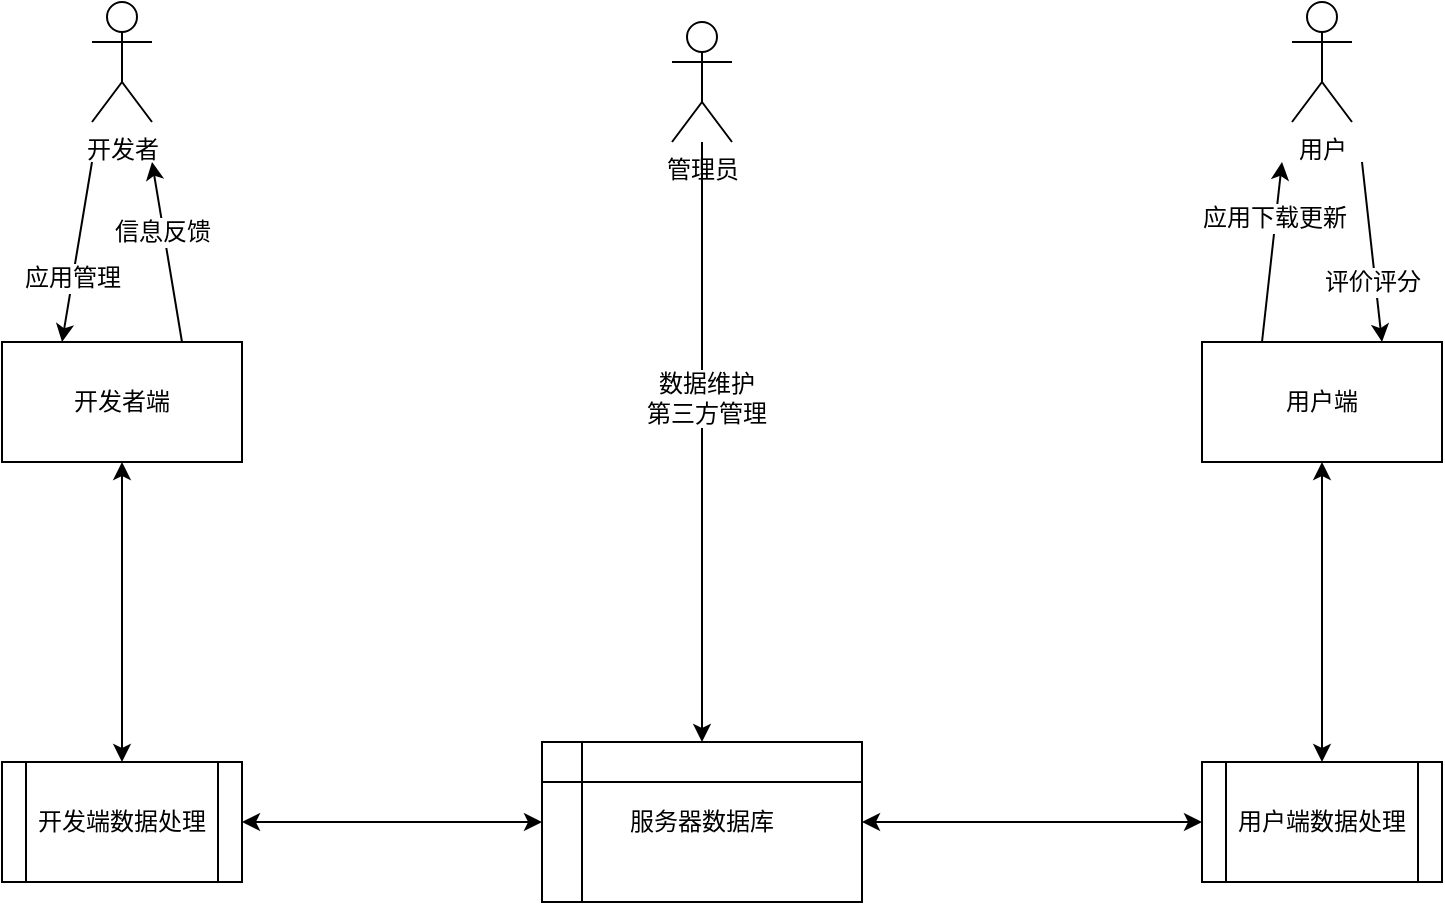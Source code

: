 <mxfile version="10.6.5" type="device"><diagram id="KqUl8Wfm6kaBFCbidn_r" name="top_diagram"><mxGraphModel dx="1394" dy="805" grid="1" gridSize="10" guides="1" tooltips="1" connect="1" arrows="1" fold="1" page="1" pageScale="1" pageWidth="850" pageHeight="1100" math="0" shadow="0"><root><mxCell id="0"/><mxCell id="1" parent="0"/><mxCell id="IBY0aUYYFnGkLBUO9deh-16" value="开发者" style="shape=umlActor;verticalLabelPosition=bottom;labelBackgroundColor=#ffffff;verticalAlign=top;html=1;outlineConnect=0;" parent="1" vertex="1"><mxGeometry x="145" y="300" width="30" height="60" as="geometry"/></mxCell><mxCell id="IBY0aUYYFnGkLBUO9deh-17" value="开发者端" style="rounded=0;whiteSpace=wrap;html=1;" parent="1" vertex="1"><mxGeometry x="100" y="470" width="120" height="60" as="geometry"/></mxCell><mxCell id="IBY0aUYYFnGkLBUO9deh-18" value="服务器数据库" style="shape=internalStorage;whiteSpace=wrap;html=1;backgroundOutline=1;" parent="1" vertex="1"><mxGeometry x="370" y="670" width="160" height="80" as="geometry"/></mxCell><mxCell id="IBY0aUYYFnGkLBUO9deh-19" value="用户端" style="rounded=0;whiteSpace=wrap;html=1;" parent="1" vertex="1"><mxGeometry x="700" y="470" width="120" height="60" as="geometry"/></mxCell><mxCell id="IBY0aUYYFnGkLBUO9deh-20" value="用户&lt;br&gt;" style="shape=umlActor;verticalLabelPosition=bottom;labelBackgroundColor=#ffffff;verticalAlign=top;html=1;outlineConnect=0;" parent="1" vertex="1"><mxGeometry x="745" y="300" width="30" height="60" as="geometry"/></mxCell><mxCell id="IBY0aUYYFnGkLBUO9deh-21" value="管理员&lt;br&gt;&lt;br&gt;" style="shape=umlActor;verticalLabelPosition=bottom;labelBackgroundColor=#ffffff;verticalAlign=top;html=1;outlineConnect=0;" parent="1" vertex="1"><mxGeometry x="435" y="310" width="30" height="60" as="geometry"/></mxCell><mxCell id="IBY0aUYYFnGkLBUO9deh-32" value="开发端数据处理" style="shape=process;whiteSpace=wrap;html=1;backgroundOutline=1;" parent="1" vertex="1"><mxGeometry x="100" y="680" width="120" height="60" as="geometry"/></mxCell><mxCell id="IBY0aUYYFnGkLBUO9deh-33" value="用户端数据处理&lt;br&gt;" style="shape=process;whiteSpace=wrap;html=1;backgroundOutline=1;" parent="1" vertex="1"><mxGeometry x="700" y="680" width="120" height="60" as="geometry"/></mxCell><mxCell id="IBY0aUYYFnGkLBUO9deh-36" value="" style="endArrow=classic;html=1;entryX=0.5;entryY=0;entryDx=0;entryDy=0;" parent="1" source="IBY0aUYYFnGkLBUO9deh-21" target="IBY0aUYYFnGkLBUO9deh-18" edge="1"><mxGeometry width="50" height="50" relative="1" as="geometry"><mxPoint x="385" y="500" as="sourcePoint"/><mxPoint x="435" y="450" as="targetPoint"/></mxGeometry></mxCell><mxCell id="IBY0aUYYFnGkLBUO9deh-56" value="数据维护&lt;br&gt;第三方管理&lt;br&gt;" style="text;html=1;resizable=0;points=[];align=center;verticalAlign=middle;labelBackgroundColor=#ffffff;" parent="IBY0aUYYFnGkLBUO9deh-36" vertex="1" connectable="0"><mxGeometry x="-0.147" y="2" relative="1" as="geometry"><mxPoint as="offset"/></mxGeometry></mxCell><mxCell id="IBY0aUYYFnGkLBUO9deh-41" value="" style="endArrow=classic;startArrow=classic;html=1;entryX=0.5;entryY=1;entryDx=0;entryDy=0;" parent="1" source="IBY0aUYYFnGkLBUO9deh-32" target="IBY0aUYYFnGkLBUO9deh-17" edge="1"><mxGeometry width="50" height="50" relative="1" as="geometry"><mxPoint x="100" y="820" as="sourcePoint"/><mxPoint x="150" y="770" as="targetPoint"/></mxGeometry></mxCell><mxCell id="IBY0aUYYFnGkLBUO9deh-44" value="" style="endArrow=classic;startArrow=classic;html=1;entryX=0;entryY=0.5;entryDx=0;entryDy=0;exitX=1;exitY=0.5;exitDx=0;exitDy=0;" parent="1" source="IBY0aUYYFnGkLBUO9deh-32" target="IBY0aUYYFnGkLBUO9deh-18" edge="1"><mxGeometry width="50" height="50" relative="1" as="geometry"><mxPoint x="100" y="820" as="sourcePoint"/><mxPoint x="150" y="770" as="targetPoint"/></mxGeometry></mxCell><mxCell id="IBY0aUYYFnGkLBUO9deh-46" value="" style="endArrow=classic;startArrow=classic;html=1;entryX=0;entryY=0.5;entryDx=0;entryDy=0;" parent="1" source="IBY0aUYYFnGkLBUO9deh-18" target="IBY0aUYYFnGkLBUO9deh-33" edge="1"><mxGeometry width="50" height="50" relative="1" as="geometry"><mxPoint x="100" y="820" as="sourcePoint"/><mxPoint x="150" y="770" as="targetPoint"/></mxGeometry></mxCell><mxCell id="IBY0aUYYFnGkLBUO9deh-47" value="" style="endArrow=classic;startArrow=classic;html=1;entryX=0.5;entryY=1;entryDx=0;entryDy=0;exitX=0.5;exitY=0;exitDx=0;exitDy=0;" parent="1" source="IBY0aUYYFnGkLBUO9deh-33" target="IBY0aUYYFnGkLBUO9deh-19" edge="1"><mxGeometry width="50" height="50" relative="1" as="geometry"><mxPoint x="100" y="820" as="sourcePoint"/><mxPoint x="150" y="770" as="targetPoint"/></mxGeometry></mxCell><mxCell id="IBY0aUYYFnGkLBUO9deh-49" value="" style="endArrow=classic;html=1;entryX=0.25;entryY=0;entryDx=0;entryDy=0;" parent="1" target="IBY0aUYYFnGkLBUO9deh-17" edge="1"><mxGeometry width="50" height="50" relative="1" as="geometry"><mxPoint x="145" y="380" as="sourcePoint"/><mxPoint x="150" y="770" as="targetPoint"/></mxGeometry></mxCell><mxCell id="IBY0aUYYFnGkLBUO9deh-54" value="应用管理" style="text;html=1;resizable=0;points=[];align=center;verticalAlign=middle;labelBackgroundColor=#ffffff;" parent="IBY0aUYYFnGkLBUO9deh-49" vertex="1" connectable="0"><mxGeometry x="0.294" y="-1" relative="1" as="geometry"><mxPoint as="offset"/></mxGeometry></mxCell><mxCell id="IBY0aUYYFnGkLBUO9deh-52" value="" style="endArrow=classic;html=1;exitX=0.75;exitY=0;exitDx=0;exitDy=0;" parent="1" source="IBY0aUYYFnGkLBUO9deh-17" edge="1"><mxGeometry width="50" height="50" relative="1" as="geometry"><mxPoint x="100" y="820" as="sourcePoint"/><mxPoint x="175" y="380" as="targetPoint"/></mxGeometry></mxCell><mxCell id="IBY0aUYYFnGkLBUO9deh-55" value="信息反馈" style="text;html=1;resizable=0;points=[];align=center;verticalAlign=middle;labelBackgroundColor=#ffffff;" parent="IBY0aUYYFnGkLBUO9deh-52" vertex="1" connectable="0"><mxGeometry x="0.238" y="1" relative="1" as="geometry"><mxPoint as="offset"/></mxGeometry></mxCell><mxCell id="IBY0aUYYFnGkLBUO9deh-57" value="" style="endArrow=classic;html=1;exitX=0.25;exitY=0;exitDx=0;exitDy=0;" parent="1" source="IBY0aUYYFnGkLBUO9deh-19" edge="1"><mxGeometry width="50" height="50" relative="1" as="geometry"><mxPoint x="100" y="820" as="sourcePoint"/><mxPoint x="740" y="380" as="targetPoint"/></mxGeometry></mxCell><mxCell id="IBY0aUYYFnGkLBUO9deh-61" value="应用下载更新&lt;br&gt;" style="text;html=1;resizable=0;points=[];align=center;verticalAlign=middle;labelBackgroundColor=#ffffff;" parent="IBY0aUYYFnGkLBUO9deh-57" vertex="1" connectable="0"><mxGeometry x="0.376" y="1" relative="1" as="geometry"><mxPoint as="offset"/></mxGeometry></mxCell><mxCell id="IBY0aUYYFnGkLBUO9deh-62" value="" style="endArrow=classic;html=1;entryX=0.75;entryY=0;entryDx=0;entryDy=0;" parent="1" target="IBY0aUYYFnGkLBUO9deh-19" edge="1"><mxGeometry width="50" height="50" relative="1" as="geometry"><mxPoint x="780" y="380" as="sourcePoint"/><mxPoint x="150" y="770" as="targetPoint"/></mxGeometry></mxCell><mxCell id="IBY0aUYYFnGkLBUO9deh-63" value="评价评分&lt;br&gt;" style="text;html=1;resizable=0;points=[];align=center;verticalAlign=middle;labelBackgroundColor=#ffffff;" parent="IBY0aUYYFnGkLBUO9deh-62" vertex="1" connectable="0"><mxGeometry x="0.329" y="-2" relative="1" as="geometry"><mxPoint as="offset"/></mxGeometry></mxCell></root></mxGraphModel></diagram><diagram id="hzb1xPgrvf888YQzHbSM" name="dev_sys"><mxGraphModel dx="2244" dy="1905" grid="1" gridSize="10" guides="1" tooltips="1" connect="1" arrows="1" fold="1" page="1" pageScale="1" pageWidth="850" pageHeight="1100" math="0" shadow="0"><root><mxCell id="pkZ-lwJda2WVPwK37DjF-0"/><mxCell id="pkZ-lwJda2WVPwK37DjF-1" parent="pkZ-lwJda2WVPwK37DjF-0"/><mxCell id="pkZ-lwJda2WVPwK37DjF-2" value="" style="endArrow=classic;html=1;entryX=0;entryY=0.5;entryDx=0;entryDy=0;entryPerimeter=0;exitX=1;exitY=0.5;exitDx=0;exitDy=0;exitPerimeter=0;" parent="pkZ-lwJda2WVPwK37DjF-1" source="pkZ-lwJda2WVPwK37DjF-68" target="pkZ-lwJda2WVPwK37DjF-15" edge="1"><mxGeometry width="50" height="50" relative="1" as="geometry"><mxPoint x="-30" y="290" as="sourcePoint"/><mxPoint x="160" y="170" as="targetPoint"/></mxGeometry></mxCell><mxCell id="pkZ-lwJda2WVPwK37DjF-3" value="注册" style="text;html=1;resizable=0;points=[];align=center;verticalAlign=middle;labelBackgroundColor=#ffffff;" parent="pkZ-lwJda2WVPwK37DjF-2" vertex="1" connectable="0"><mxGeometry x="0.085" y="-4" relative="1" as="geometry"><mxPoint as="offset"/></mxGeometry></mxCell><mxCell id="pkZ-lwJda2WVPwK37DjF-4" value="" style="endArrow=classic;html=1;" parent="pkZ-lwJda2WVPwK37DjF-1" edge="1"><mxGeometry width="50" height="50" relative="1" as="geometry"><mxPoint x="100" y="280" as="sourcePoint"/><mxPoint x="160" y="250" as="targetPoint"/></mxGeometry></mxCell><mxCell id="pkZ-lwJda2WVPwK37DjF-5" value="登录" style="text;html=1;resizable=0;points=[];align=center;verticalAlign=middle;labelBackgroundColor=#ffffff;" parent="pkZ-lwJda2WVPwK37DjF-4" vertex="1" connectable="0"><mxGeometry x="0.198" y="-1" relative="1" as="geometry"><mxPoint as="offset"/></mxGeometry></mxCell><mxCell id="pkZ-lwJda2WVPwK37DjF-6" value="" style="endArrow=classic;html=1;entryX=0;entryY=0.5;entryDx=0;entryDy=0;exitX=1;exitY=0.5;exitDx=0;exitDy=0;exitPerimeter=0;" parent="pkZ-lwJda2WVPwK37DjF-1" source="pkZ-lwJda2WVPwK37DjF-68" edge="1"><mxGeometry width="50" height="50" relative="1" as="geometry"><mxPoint x="-30" y="290" as="sourcePoint"/><mxPoint x="160" y="370" as="targetPoint"/></mxGeometry></mxCell><mxCell id="pkZ-lwJda2WVPwK37DjF-7" value="注销" style="text;html=1;resizable=0;points=[];align=center;verticalAlign=middle;labelBackgroundColor=#ffffff;" parent="pkZ-lwJda2WVPwK37DjF-6" vertex="1" connectable="0"><mxGeometry x="0.135" y="1" relative="1" as="geometry"><mxPoint as="offset"/></mxGeometry></mxCell><mxCell id="pkZ-lwJda2WVPwK37DjF-8" value="" style="endArrow=classic;html=1;entryX=0;entryY=0.5;entryDx=0;entryDy=0;exitX=1;exitY=0.5;exitDx=0;exitDy=0;exitPerimeter=0;" parent="pkZ-lwJda2WVPwK37DjF-1" source="pkZ-lwJda2WVPwK37DjF-68" edge="1"><mxGeometry width="50" height="50" relative="1" as="geometry"><mxPoint x="-30" y="290" as="sourcePoint"/><mxPoint x="160" y="550" as="targetPoint"/></mxGeometry></mxCell><mxCell id="pkZ-lwJda2WVPwK37DjF-9" value="找回密码" style="text;html=1;resizable=0;points=[];align=center;verticalAlign=middle;labelBackgroundColor=#ffffff;" parent="pkZ-lwJda2WVPwK37DjF-8" vertex="1" connectable="0"><mxGeometry x="0.113" y="-1" relative="1" as="geometry"><mxPoint as="offset"/></mxGeometry></mxCell><mxCell id="pkZ-lwJda2WVPwK37DjF-10" style="edgeStyle=orthogonalEdgeStyle;rounded=0;orthogonalLoop=1;jettySize=auto;html=1;" parent="pkZ-lwJda2WVPwK37DjF-1" edge="1"><mxGeometry relative="1" as="geometry"><mxPoint x="225" y="30" as="targetPoint"/><mxPoint x="225" y="30" as="sourcePoint"/></mxGeometry></mxCell><mxCell id="pkZ-lwJda2WVPwK37DjF-11" style="edgeStyle=orthogonalEdgeStyle;rounded=0;orthogonalLoop=1;jettySize=auto;html=1;exitX=0.5;exitY=0;exitDx=0;exitDy=0;exitPerimeter=0;entryX=0.008;entryY=0.633;entryDx=0;entryDy=0;entryPerimeter=0;" parent="pkZ-lwJda2WVPwK37DjF-1" source="pkZ-lwJda2WVPwK37DjF-15" target="pkZ-lwJda2WVPwK37DjF-32" edge="1"><mxGeometry relative="1" as="geometry"><mxPoint x="330" y="40" as="targetPoint"/></mxGeometry></mxCell><mxCell id="pkZ-lwJda2WVPwK37DjF-12" value="是" style="text;html=1;resizable=0;points=[];align=center;verticalAlign=middle;labelBackgroundColor=#ffffff;" parent="pkZ-lwJda2WVPwK37DjF-11" vertex="1" connectable="0"><mxGeometry x="-0.66" relative="1" as="geometry"><mxPoint as="offset"/></mxGeometry></mxCell><mxCell id="pkZ-lwJda2WVPwK37DjF-13" style="edgeStyle=orthogonalEdgeStyle;rounded=0;orthogonalLoop=1;jettySize=auto;html=1;exitX=1;exitY=0.5;exitDx=0;exitDy=0;exitPerimeter=0;" parent="pkZ-lwJda2WVPwK37DjF-1" source="pkZ-lwJda2WVPwK37DjF-15" edge="1"><mxGeometry relative="1" as="geometry"><mxPoint x="350" y="90" as="targetPoint"/></mxGeometry></mxCell><mxCell id="pkZ-lwJda2WVPwK37DjF-14" value="否" style="text;html=1;resizable=0;points=[];align=center;verticalAlign=middle;labelBackgroundColor=#ffffff;" parent="pkZ-lwJda2WVPwK37DjF-13" vertex="1" connectable="0"><mxGeometry x="-0.058" y="-84" relative="1" as="geometry"><mxPoint as="offset"/></mxGeometry></mxCell><mxCell id="pkZ-lwJda2WVPwK37DjF-15" value="&lt;span&gt;查询邮箱已注册？&lt;/span&gt;" style="strokeWidth=2;html=1;shape=mxgraph.flowchart.decision;whiteSpace=wrap;" parent="pkZ-lwJda2WVPwK37DjF-1" vertex="1"><mxGeometry x="160" y="40" width="130" height="80" as="geometry"/></mxCell><mxCell id="pkZ-lwJda2WVPwK37DjF-16" style="edgeStyle=orthogonalEdgeStyle;rounded=0;orthogonalLoop=1;jettySize=auto;html=1;exitX=0.5;exitY=0;exitDx=0;exitDy=0;exitPerimeter=0;" parent="pkZ-lwJda2WVPwK37DjF-1" source="pkZ-lwJda2WVPwK37DjF-20" edge="1"><mxGeometry relative="1" as="geometry"><mxPoint x="360" y="520" as="targetPoint"/></mxGeometry></mxCell><mxCell id="pkZ-lwJda2WVPwK37DjF-17" value="是" style="text;html=1;resizable=0;points=[];align=center;verticalAlign=middle;labelBackgroundColor=#ffffff;" parent="pkZ-lwJda2WVPwK37DjF-16" vertex="1" connectable="0"><mxGeometry x="-0.668" y="-2" relative="1" as="geometry"><mxPoint as="offset"/></mxGeometry></mxCell><mxCell id="pkZ-lwJda2WVPwK37DjF-18" style="edgeStyle=orthogonalEdgeStyle;rounded=0;orthogonalLoop=1;jettySize=auto;html=1;exitX=1;exitY=0.5;exitDx=0;exitDy=0;exitPerimeter=0;" parent="pkZ-lwJda2WVPwK37DjF-1" source="pkZ-lwJda2WVPwK37DjF-20" edge="1"><mxGeometry relative="1" as="geometry"><mxPoint x="360" y="580" as="targetPoint"/></mxGeometry></mxCell><mxCell id="pkZ-lwJda2WVPwK37DjF-19" value="否" style="text;html=1;resizable=0;points=[];align=center;verticalAlign=middle;labelBackgroundColor=#ffffff;" parent="pkZ-lwJda2WVPwK37DjF-18" vertex="1" connectable="0"><mxGeometry x="-0.092" y="-79" relative="1" as="geometry"><mxPoint as="offset"/></mxGeometry></mxCell><mxCell id="pkZ-lwJda2WVPwK37DjF-20" value="&lt;span&gt;查询邮箱已注册？&lt;/span&gt;" style="strokeWidth=2;html=1;shape=mxgraph.flowchart.decision;whiteSpace=wrap;" parent="pkZ-lwJda2WVPwK37DjF-1" vertex="1"><mxGeometry x="160" y="510" width="130" height="80" as="geometry"/></mxCell><mxCell id="pkZ-lwJda2WVPwK37DjF-21" style="edgeStyle=orthogonalEdgeStyle;rounded=0;orthogonalLoop=1;jettySize=auto;html=1;exitX=0.5;exitY=0;exitDx=0;exitDy=0;exitPerimeter=0;" parent="pkZ-lwJda2WVPwK37DjF-1" source="pkZ-lwJda2WVPwK37DjF-25" edge="1"><mxGeometry relative="1" as="geometry"><mxPoint x="340" y="210" as="targetPoint"/></mxGeometry></mxCell><mxCell id="pkZ-lwJda2WVPwK37DjF-22" value="是" style="text;html=1;resizable=0;points=[];align=center;verticalAlign=middle;labelBackgroundColor=#ffffff;" parent="pkZ-lwJda2WVPwK37DjF-21" vertex="1" connectable="0"><mxGeometry x="-0.651" y="-2" relative="1" as="geometry"><mxPoint as="offset"/></mxGeometry></mxCell><mxCell id="pkZ-lwJda2WVPwK37DjF-23" style="edgeStyle=orthogonalEdgeStyle;rounded=0;orthogonalLoop=1;jettySize=auto;html=1;exitX=1;exitY=0.5;exitDx=0;exitDy=0;exitPerimeter=0;" parent="pkZ-lwJda2WVPwK37DjF-1" source="pkZ-lwJda2WVPwK37DjF-25" edge="1"><mxGeometry relative="1" as="geometry"><mxPoint x="350" y="270" as="targetPoint"/></mxGeometry></mxCell><mxCell id="pkZ-lwJda2WVPwK37DjF-24" value="否" style="text;html=1;resizable=0;points=[];align=center;verticalAlign=middle;labelBackgroundColor=#ffffff;" parent="pkZ-lwJda2WVPwK37DjF-23" vertex="1" connectable="0"><mxGeometry x="-0.791" y="1" relative="1" as="geometry"><mxPoint as="offset"/></mxGeometry></mxCell><mxCell id="pkZ-lwJda2WVPwK37DjF-25" value="数据库中查询到邮箱且与输入的密码匹配？" style="strokeWidth=2;html=1;shape=mxgraph.flowchart.decision;whiteSpace=wrap;" parent="pkZ-lwJda2WVPwK37DjF-1" vertex="1"><mxGeometry x="160" y="210" width="130" height="80" as="geometry"/></mxCell><mxCell id="pkZ-lwJda2WVPwK37DjF-26" style="edgeStyle=orthogonalEdgeStyle;rounded=0;orthogonalLoop=1;jettySize=auto;html=1;exitX=0.5;exitY=0;exitDx=0;exitDy=0;exitPerimeter=0;" parent="pkZ-lwJda2WVPwK37DjF-1" source="pkZ-lwJda2WVPwK37DjF-30" edge="1"><mxGeometry relative="1" as="geometry"><mxPoint x="350" y="330" as="targetPoint"/></mxGeometry></mxCell><mxCell id="pkZ-lwJda2WVPwK37DjF-27" value="是" style="text;html=1;resizable=0;points=[];align=center;verticalAlign=middle;labelBackgroundColor=#ffffff;" parent="pkZ-lwJda2WVPwK37DjF-26" vertex="1" connectable="0"><mxGeometry x="-0.67" y="-2" relative="1" as="geometry"><mxPoint as="offset"/></mxGeometry></mxCell><mxCell id="pkZ-lwJda2WVPwK37DjF-28" style="edgeStyle=orthogonalEdgeStyle;rounded=0;orthogonalLoop=1;jettySize=auto;html=1;exitX=1;exitY=0.5;exitDx=0;exitDy=0;exitPerimeter=0;" parent="pkZ-lwJda2WVPwK37DjF-1" source="pkZ-lwJda2WVPwK37DjF-30" edge="1"><mxGeometry relative="1" as="geometry"><mxPoint x="350" y="390" as="targetPoint"/></mxGeometry></mxCell><mxCell id="pkZ-lwJda2WVPwK37DjF-29" value="否" style="text;html=1;resizable=0;points=[];align=center;verticalAlign=middle;labelBackgroundColor=#ffffff;" parent="pkZ-lwJda2WVPwK37DjF-28" vertex="1" connectable="0"><mxGeometry x="-0.791" y="1" relative="1" as="geometry"><mxPoint as="offset"/></mxGeometry></mxCell><mxCell id="pkZ-lwJda2WVPwK37DjF-30" value="&lt;span&gt;数据库中查询到邮箱且与输入的密码匹配？&lt;/span&gt;" style="strokeWidth=2;html=1;shape=mxgraph.flowchart.decision;whiteSpace=wrap;" parent="pkZ-lwJda2WVPwK37DjF-1" vertex="1"><mxGeometry x="160" y="330" width="130" height="80" as="geometry"/></mxCell><mxCell id="pkZ-lwJda2WVPwK37DjF-31" style="edgeStyle=orthogonalEdgeStyle;rounded=0;orthogonalLoop=1;jettySize=auto;html=1;exitX=1;exitY=0.5;exitDx=0;exitDy=0;" parent="pkZ-lwJda2WVPwK37DjF-1" source="pkZ-lwJda2WVPwK37DjF-32" target="pkZ-lwJda2WVPwK37DjF-67" edge="1"><mxGeometry relative="1" as="geometry"><Array as="points"><mxPoint x="470" y="10"/><mxPoint x="940" y="10"/></Array></mxGeometry></mxCell><mxCell id="pkZ-lwJda2WVPwK37DjF-32" value="返回开发者端：邮箱已注册" style="rounded=1;whiteSpace=wrap;html=1;absoluteArcSize=1;arcSize=14;strokeWidth=2;" parent="pkZ-lwJda2WVPwK37DjF-1" vertex="1"><mxGeometry x="350" width="120" height="60" as="geometry"/></mxCell><mxCell id="pkZ-lwJda2WVPwK37DjF-33" style="edgeStyle=orthogonalEdgeStyle;rounded=0;orthogonalLoop=1;jettySize=auto;html=1;exitX=1;exitY=0.5;exitDx=0;exitDy=0;" parent="pkZ-lwJda2WVPwK37DjF-1" source="pkZ-lwJda2WVPwK37DjF-34" edge="1"><mxGeometry relative="1" as="geometry"><mxPoint x="520" y="98" as="targetPoint"/></mxGeometry></mxCell><mxCell id="pkZ-lwJda2WVPwK37DjF-34" value="发送该邮箱验证码&lt;br&gt;返回开发者端：请输入验证码&lt;br&gt;" style="rounded=1;whiteSpace=wrap;html=1;absoluteArcSize=1;arcSize=14;strokeWidth=2;" parent="pkZ-lwJda2WVPwK37DjF-1" vertex="1"><mxGeometry x="350" y="67.5" width="120" height="60" as="geometry"/></mxCell><mxCell id="pkZ-lwJda2WVPwK37DjF-35" style="edgeStyle=orthogonalEdgeStyle;rounded=0;orthogonalLoop=1;jettySize=auto;html=1;exitX=1;exitY=0.5;exitDx=0;exitDy=0;" parent="pkZ-lwJda2WVPwK37DjF-1" source="pkZ-lwJda2WVPwK37DjF-36" edge="1"><mxGeometry relative="1" as="geometry"><mxPoint x="940" y="250" as="targetPoint"/></mxGeometry></mxCell><mxCell id="pkZ-lwJda2WVPwK37DjF-36" value="&lt;span&gt;返回开发者端：开发者的数据&lt;/span&gt;" style="rounded=1;whiteSpace=wrap;html=1;absoluteArcSize=1;arcSize=14;strokeWidth=2;" parent="pkZ-lwJda2WVPwK37DjF-1" vertex="1"><mxGeometry x="350" y="170" width="120" height="60" as="geometry"/></mxCell><mxCell id="pkZ-lwJda2WVPwK37DjF-37" style="edgeStyle=orthogonalEdgeStyle;rounded=0;orthogonalLoop=1;jettySize=auto;html=1;exitX=1;exitY=0.5;exitDx=0;exitDy=0;entryX=0;entryY=0.5;entryDx=0;entryDy=0;entryPerimeter=0;" parent="pkZ-lwJda2WVPwK37DjF-1" source="pkZ-lwJda2WVPwK37DjF-38" target="pkZ-lwJda2WVPwK37DjF-67" edge="1"><mxGeometry relative="1" as="geometry"/></mxCell><mxCell id="pkZ-lwJda2WVPwK37DjF-38" value="&lt;span&gt;返回开发者端：密码输入错误&lt;/span&gt;" style="rounded=1;whiteSpace=wrap;html=1;absoluteArcSize=1;arcSize=14;strokeWidth=2;" parent="pkZ-lwJda2WVPwK37DjF-1" vertex="1"><mxGeometry x="350" y="230" width="130" height="60" as="geometry"/></mxCell><mxCell id="pkZ-lwJda2WVPwK37DjF-39" style="edgeStyle=orthogonalEdgeStyle;rounded=0;orthogonalLoop=1;jettySize=auto;html=1;exitX=1;exitY=0.5;exitDx=0;exitDy=0;entryX=0;entryY=0.5;entryDx=0;entryDy=0;entryPerimeter=0;" parent="pkZ-lwJda2WVPwK37DjF-1" source="pkZ-lwJda2WVPwK37DjF-40" target="pkZ-lwJda2WVPwK37DjF-67" edge="1"><mxGeometry relative="1" as="geometry"/></mxCell><mxCell id="pkZ-lwJda2WVPwK37DjF-40" value="删除该用户&lt;br&gt;返回开发者端：帐号以注销&lt;br&gt;" style="rounded=1;whiteSpace=wrap;html=1;absoluteArcSize=1;arcSize=14;strokeWidth=2;" parent="pkZ-lwJda2WVPwK37DjF-1" vertex="1"><mxGeometry x="355" y="300" width="120" height="60" as="geometry"/></mxCell><mxCell id="pkZ-lwJda2WVPwK37DjF-41" style="edgeStyle=orthogonalEdgeStyle;rounded=0;orthogonalLoop=1;jettySize=auto;html=1;exitX=1;exitY=0.5;exitDx=0;exitDy=0;entryX=0.5;entryY=1;entryDx=0;entryDy=0;entryPerimeter=0;" parent="pkZ-lwJda2WVPwK37DjF-1" source="pkZ-lwJda2WVPwK37DjF-42" target="pkZ-lwJda2WVPwK37DjF-67" edge="1"><mxGeometry relative="1" as="geometry"/></mxCell><mxCell id="pkZ-lwJda2WVPwK37DjF-42" value="&lt;span&gt;返回开发者端：密码输入错误或该用户不存在&lt;/span&gt;" style="rounded=1;whiteSpace=wrap;html=1;absoluteArcSize=1;arcSize=14;strokeWidth=2;" parent="pkZ-lwJda2WVPwK37DjF-1" vertex="1"><mxGeometry x="350" y="370" width="120" height="60" as="geometry"/></mxCell><mxCell id="pkZ-lwJda2WVPwK37DjF-43" style="edgeStyle=orthogonalEdgeStyle;rounded=0;orthogonalLoop=1;jettySize=auto;html=1;exitX=1;exitY=0.5;exitDx=0;exitDy=0;" parent="pkZ-lwJda2WVPwK37DjF-1" source="pkZ-lwJda2WVPwK37DjF-44" edge="1"><mxGeometry relative="1" as="geometry"><mxPoint x="530" y="513" as="targetPoint"/></mxGeometry></mxCell><mxCell id="pkZ-lwJda2WVPwK37DjF-44" value="发送验证码给该邮箱&lt;br&gt;返回开发者端：请输入验证码&lt;br&gt;" style="rounded=1;whiteSpace=wrap;html=1;absoluteArcSize=1;arcSize=14;strokeWidth=2;" parent="pkZ-lwJda2WVPwK37DjF-1" vertex="1"><mxGeometry x="360" y="479" width="120" height="60" as="geometry"/></mxCell><mxCell id="pkZ-lwJda2WVPwK37DjF-45" style="edgeStyle=orthogonalEdgeStyle;rounded=0;orthogonalLoop=1;jettySize=auto;html=1;exitX=1;exitY=0.5;exitDx=0;exitDy=0;" parent="pkZ-lwJda2WVPwK37DjF-1" source="pkZ-lwJda2WVPwK37DjF-46" edge="1"><mxGeometry relative="1" as="geometry"><mxPoint x="940" y="320" as="targetPoint"/></mxGeometry></mxCell><mxCell id="pkZ-lwJda2WVPwK37DjF-46" value="&lt;span&gt;返回开发者端：该邮箱未注册&lt;/span&gt;" style="rounded=1;whiteSpace=wrap;html=1;absoluteArcSize=1;arcSize=14;strokeWidth=2;" parent="pkZ-lwJda2WVPwK37DjF-1" vertex="1"><mxGeometry x="360" y="550" width="120" height="60" as="geometry"/></mxCell><mxCell id="pkZ-lwJda2WVPwK37DjF-47" style="edgeStyle=orthogonalEdgeStyle;rounded=0;orthogonalLoop=1;jettySize=auto;html=1;exitX=0.5;exitY=0;exitDx=0;exitDy=0;exitPerimeter=0;" parent="pkZ-lwJda2WVPwK37DjF-1" source="pkZ-lwJda2WVPwK37DjF-51" edge="1"><mxGeometry relative="1" as="geometry"><mxPoint x="700" y="65" as="targetPoint"/></mxGeometry></mxCell><mxCell id="pkZ-lwJda2WVPwK37DjF-48" value="是" style="text;html=1;resizable=0;points=[];align=center;verticalAlign=middle;labelBackgroundColor=#ffffff;" parent="pkZ-lwJda2WVPwK37DjF-47" vertex="1" connectable="0"><mxGeometry x="-0.583" y="-2" relative="1" as="geometry"><mxPoint as="offset"/></mxGeometry></mxCell><mxCell id="pkZ-lwJda2WVPwK37DjF-49" style="edgeStyle=orthogonalEdgeStyle;rounded=0;orthogonalLoop=1;jettySize=auto;html=1;exitX=1;exitY=0.5;exitDx=0;exitDy=0;exitPerimeter=0;" parent="pkZ-lwJda2WVPwK37DjF-1" source="pkZ-lwJda2WVPwK37DjF-51" edge="1"><mxGeometry relative="1" as="geometry"><mxPoint x="710" y="110" as="targetPoint"/></mxGeometry></mxCell><mxCell id="pkZ-lwJda2WVPwK37DjF-50" value="否" style="text;html=1;resizable=0;points=[];align=center;verticalAlign=middle;labelBackgroundColor=#ffffff;" parent="pkZ-lwJda2WVPwK37DjF-49" vertex="1" connectable="0"><mxGeometry x="-0.79" y="-2" relative="1" as="geometry"><mxPoint as="offset"/></mxGeometry></mxCell><mxCell id="pkZ-lwJda2WVPwK37DjF-51" value="验证码输入正确？" style="strokeWidth=2;html=1;shape=mxgraph.flowchart.decision;whiteSpace=wrap;" parent="pkZ-lwJda2WVPwK37DjF-1" vertex="1"><mxGeometry x="520" y="65" width="130" height="65" as="geometry"/></mxCell><mxCell id="pkZ-lwJda2WVPwK37DjF-52" style="edgeStyle=orthogonalEdgeStyle;rounded=0;orthogonalLoop=1;jettySize=auto;html=1;exitX=0.5;exitY=0;exitDx=0;exitDy=0;exitPerimeter=0;" parent="pkZ-lwJda2WVPwK37DjF-1" source="pkZ-lwJda2WVPwK37DjF-56" edge="1"><mxGeometry relative="1" as="geometry"><mxPoint x="700" y="480" as="targetPoint"/></mxGeometry></mxCell><mxCell id="pkZ-lwJda2WVPwK37DjF-53" value="是" style="text;html=1;resizable=0;points=[];align=center;verticalAlign=middle;labelBackgroundColor=#ffffff;" parent="pkZ-lwJda2WVPwK37DjF-52" vertex="1" connectable="0"><mxGeometry x="-0.506" relative="1" as="geometry"><mxPoint as="offset"/></mxGeometry></mxCell><mxCell id="pkZ-lwJda2WVPwK37DjF-54" style="edgeStyle=orthogonalEdgeStyle;rounded=0;orthogonalLoop=1;jettySize=auto;html=1;exitX=1;exitY=0.5;exitDx=0;exitDy=0;exitPerimeter=0;" parent="pkZ-lwJda2WVPwK37DjF-1" source="pkZ-lwJda2WVPwK37DjF-56" edge="1"><mxGeometry relative="1" as="geometry"><mxPoint x="700" y="509" as="targetPoint"/></mxGeometry></mxCell><mxCell id="pkZ-lwJda2WVPwK37DjF-55" value="否" style="text;html=1;resizable=0;points=[];align=center;verticalAlign=middle;labelBackgroundColor=#ffffff;" parent="pkZ-lwJda2WVPwK37DjF-54" vertex="1" connectable="0"><mxGeometry x="-0.745" relative="1" as="geometry"><mxPoint as="offset"/></mxGeometry></mxCell><mxCell id="pkZ-lwJda2WVPwK37DjF-56" value="验证码输入正确？" style="strokeWidth=2;html=1;shape=mxgraph.flowchart.decision;whiteSpace=wrap;" parent="pkZ-lwJda2WVPwK37DjF-1" vertex="1"><mxGeometry x="530" y="476.5" width="130" height="65" as="geometry"/></mxCell><mxCell id="pkZ-lwJda2WVPwK37DjF-57" style="edgeStyle=orthogonalEdgeStyle;rounded=0;orthogonalLoop=1;jettySize=auto;html=1;exitX=1;exitY=0.25;exitDx=0;exitDy=0;" parent="pkZ-lwJda2WVPwK37DjF-1" source="pkZ-lwJda2WVPwK37DjF-58" edge="1"><mxGeometry relative="1" as="geometry"><mxPoint x="940" y="260" as="targetPoint"/></mxGeometry></mxCell><mxCell id="pkZ-lwJda2WVPwK37DjF-58" value="插入数据库该邮箱以及密码&lt;br&gt;返回开发者端&lt;br&gt;" style="rounded=1;whiteSpace=wrap;html=1;absoluteArcSize=1;arcSize=14;strokeWidth=2;" parent="pkZ-lwJda2WVPwK37DjF-1" vertex="1"><mxGeometry x="700" y="30" width="140" height="58" as="geometry"/></mxCell><mxCell id="pkZ-lwJda2WVPwK37DjF-59" style="edgeStyle=orthogonalEdgeStyle;rounded=0;orthogonalLoop=1;jettySize=auto;html=1;exitX=1;exitY=0.5;exitDx=0;exitDy=0;entryX=0.5;entryY=0;entryDx=0;entryDy=0;entryPerimeter=0;" parent="pkZ-lwJda2WVPwK37DjF-1" source="pkZ-lwJda2WVPwK37DjF-60" target="pkZ-lwJda2WVPwK37DjF-67" edge="1"><mxGeometry relative="1" as="geometry"/></mxCell><mxCell id="pkZ-lwJda2WVPwK37DjF-60" value="&lt;span&gt;返回开发者端：验证码错误&lt;/span&gt;" style="rounded=1;whiteSpace=wrap;html=1;absoluteArcSize=1;arcSize=14;strokeWidth=2;" parent="pkZ-lwJda2WVPwK37DjF-1" vertex="1"><mxGeometry x="710" y="91" width="140" height="58" as="geometry"/></mxCell><mxCell id="pkZ-lwJda2WVPwK37DjF-61" style="edgeStyle=orthogonalEdgeStyle;rounded=0;orthogonalLoop=1;jettySize=auto;html=1;exitX=1;exitY=0.5;exitDx=0;exitDy=0;" parent="pkZ-lwJda2WVPwK37DjF-1" source="pkZ-lwJda2WVPwK37DjF-62" edge="1"><mxGeometry relative="1" as="geometry"><mxPoint x="880" y="459" as="targetPoint"/></mxGeometry></mxCell><mxCell id="pkZ-lwJda2WVPwK37DjF-62" value="&lt;span&gt;返回开发者端：请输入新密码&lt;/span&gt;" style="rounded=1;whiteSpace=wrap;html=1;absoluteArcSize=1;arcSize=14;strokeWidth=2;" parent="pkZ-lwJda2WVPwK37DjF-1" vertex="1"><mxGeometry x="700" y="430" width="140" height="58" as="geometry"/></mxCell><mxCell id="pkZ-lwJda2WVPwK37DjF-63" style="edgeStyle=orthogonalEdgeStyle;rounded=0;orthogonalLoop=1;jettySize=auto;html=1;exitX=1;exitY=0.5;exitDx=0;exitDy=0;" parent="pkZ-lwJda2WVPwK37DjF-1" source="pkZ-lwJda2WVPwK37DjF-64" target="pkZ-lwJda2WVPwK37DjF-67" edge="1"><mxGeometry relative="1" as="geometry"/></mxCell><mxCell id="pkZ-lwJda2WVPwK37DjF-64" value="&lt;span&gt;返回开发者端：验证码错误&lt;/span&gt;" style="rounded=1;whiteSpace=wrap;html=1;absoluteArcSize=1;arcSize=14;strokeWidth=2;" parent="pkZ-lwJda2WVPwK37DjF-1" vertex="1"><mxGeometry x="700" y="492" width="140" height="58" as="geometry"/></mxCell><mxCell id="pkZ-lwJda2WVPwK37DjF-65" style="edgeStyle=orthogonalEdgeStyle;rounded=0;orthogonalLoop=1;jettySize=auto;html=1;exitX=0.429;exitY=-0.017;exitDx=0;exitDy=0;entryX=0.5;entryY=1;entryDx=0;entryDy=0;entryPerimeter=0;exitPerimeter=0;" parent="pkZ-lwJda2WVPwK37DjF-1" source="pkZ-lwJda2WVPwK37DjF-66" target="pkZ-lwJda2WVPwK37DjF-67" edge="1"><mxGeometry relative="1" as="geometry"/></mxCell><mxCell id="pkZ-lwJda2WVPwK37DjF-66" value="插入数据库该邮箱以及密码&lt;br&gt;返回开发者端&lt;br&gt;" style="rounded=1;whiteSpace=wrap;html=1;absoluteArcSize=1;arcSize=14;strokeWidth=2;" parent="pkZ-lwJda2WVPwK37DjF-1" vertex="1"><mxGeometry x="880" y="422" width="140" height="58" as="geometry"/></mxCell><mxCell id="pkZ-lwJda2WVPwK37DjF-67" value="返回开发者端&lt;br&gt;" style="strokeWidth=2;html=1;shape=mxgraph.flowchart.terminator;whiteSpace=wrap;" parent="pkZ-lwJda2WVPwK37DjF-1" vertex="1"><mxGeometry x="890" y="250" width="100" height="60" as="geometry"/></mxCell><mxCell id="pkZ-lwJda2WVPwK37DjF-68" value="来自开发者端数据的输入&lt;br&gt;" style="strokeWidth=2;html=1;shape=mxgraph.flowchart.start_2;whiteSpace=wrap;" parent="pkZ-lwJda2WVPwK37DjF-1" vertex="1"><mxGeometry y="230" width="100" height="100" as="geometry"/></mxCell><mxCell id="pkZ-lwJda2WVPwK37DjF-69" value="否" style="text;html=1;resizable=0;points=[];autosize=1;align=left;verticalAlign=top;spacingTop=-4;" parent="pkZ-lwJda2WVPwK37DjF-1" vertex="1"><mxGeometry x="313" y="95" width="30" height="20" as="geometry"/></mxCell><mxCell id="pkZ-lwJda2WVPwK37DjF-70" value="否" style="text;html=1;resizable=0;points=[];autosize=1;align=left;verticalAlign=top;spacingTop=-4;" parent="pkZ-lwJda2WVPwK37DjF-1" vertex="1"><mxGeometry x="314" y="559" width="30" height="20" as="geometry"/></mxCell></root></mxGraphModel></diagram><diagram id="A-WLh3UbJr7heSKyDThj" name="app_sys"><mxGraphModel dx="1394" dy="805" grid="1" gridSize="10" guides="1" tooltips="1" connect="1" arrows="1" fold="1" page="1" pageScale="1" pageWidth="850" pageHeight="1100" math="0" shadow="0"><root><mxCell id="GmVwsND-4RCLAE0LAWZK-0"/><mxCell id="GmVwsND-4RCLAE0LAWZK-1" parent="GmVwsND-4RCLAE0LAWZK-0"/><mxCell id="D9wsQxeIgcFtQ-_RcmfH-19" style="edgeStyle=orthogonalEdgeStyle;rounded=0;orthogonalLoop=1;jettySize=auto;html=1;entryX=0.5;entryY=0;entryDx=0;entryDy=0;entryPerimeter=0;" parent="GmVwsND-4RCLAE0LAWZK-1" source="GmVwsND-4RCLAE0LAWZK-2" target="D9wsQxeIgcFtQ-_RcmfH-21" edge="1"><mxGeometry relative="1" as="geometry"><mxPoint x="840" y="720" as="targetPoint"/></mxGeometry></mxCell><mxCell id="D9wsQxeIgcFtQ-_RcmfH-20" value="来自客户端" style="text;html=1;resizable=0;points=[];align=center;verticalAlign=middle;labelBackgroundColor=#ffffff;" parent="D9wsQxeIgcFtQ-_RcmfH-19" vertex="1" connectable="0"><mxGeometry x="0.35" y="-148" relative="1" as="geometry"><mxPoint x="-352" y="-18" as="offset"/></mxGeometry></mxCell><mxCell id="GmVwsND-4RCLAE0LAWZK-2" value="开始" style="strokeWidth=2;html=1;shape=mxgraph.flowchart.start_2;whiteSpace=wrap;" parent="GmVwsND-4RCLAE0LAWZK-1" vertex="1"><mxGeometry x="30" y="330" width="100" height="100" as="geometry"/></mxCell><mxCell id="GmVwsND-4RCLAE0LAWZK-4" value="" style="endArrow=classic;html=1;exitX=0.5;exitY=1;exitDx=0;exitDy=0;exitPerimeter=0;" parent="GmVwsND-4RCLAE0LAWZK-1" source="GmVwsND-4RCLAE0LAWZK-2" edge="1"><mxGeometry width="50" height="50" relative="1" as="geometry"><mxPoint x="30" y="500" as="sourcePoint"/><mxPoint x="80" y="490" as="targetPoint"/></mxGeometry></mxCell><mxCell id="D9wsQxeIgcFtQ-_RcmfH-18" value="来自开发者端" style="text;html=1;resizable=0;points=[];align=center;verticalAlign=middle;labelBackgroundColor=#ffffff;" parent="GmVwsND-4RCLAE0LAWZK-4" vertex="1" connectable="0"><mxGeometry x="-0.163" y="-1" relative="1" as="geometry"><mxPoint as="offset"/></mxGeometry></mxCell><mxCell id="D9wsQxeIgcFtQ-_RcmfH-42" style="edgeStyle=orthogonalEdgeStyle;rounded=0;orthogonalLoop=1;jettySize=auto;html=1;exitX=1;exitY=0.5;exitDx=0;exitDy=0;exitPerimeter=0;" parent="GmVwsND-4RCLAE0LAWZK-1" source="GmVwsND-4RCLAE0LAWZK-6" target="D9wsQxeIgcFtQ-_RcmfH-17" edge="1"><mxGeometry relative="1" as="geometry"/></mxCell><mxCell id="D9wsQxeIgcFtQ-_RcmfH-43" value="否" style="text;html=1;resizable=0;points=[];align=center;verticalAlign=middle;labelBackgroundColor=#ffffff;" parent="D9wsQxeIgcFtQ-_RcmfH-42" vertex="1" connectable="0"><mxGeometry x="-0.77" y="-1" relative="1" as="geometry"><mxPoint as="offset"/></mxGeometry></mxCell><mxCell id="GmVwsND-4RCLAE0LAWZK-6" value="开发者登录成功？" style="strokeWidth=2;html=1;shape=mxgraph.flowchart.decision;whiteSpace=wrap;" parent="GmVwsND-4RCLAE0LAWZK-1" vertex="1"><mxGeometry x="15" y="490" width="140" height="90" as="geometry"/></mxCell><mxCell id="D9wsQxeIgcFtQ-_RcmfH-2" style="edgeStyle=orthogonalEdgeStyle;rounded=0;orthogonalLoop=1;jettySize=auto;html=1;exitX=0.5;exitY=1;exitDx=0;exitDy=0;exitPerimeter=0;entryX=0.5;entryY=0;entryDx=0;entryDy=0;entryPerimeter=0;" parent="GmVwsND-4RCLAE0LAWZK-1" source="D9wsQxeIgcFtQ-_RcmfH-1" target="D9wsQxeIgcFtQ-_RcmfH-8" edge="1"><mxGeometry relative="1" as="geometry"><mxPoint x="80" y="1340" as="targetPoint"/></mxGeometry></mxCell><mxCell id="D9wsQxeIgcFtQ-_RcmfH-3" value="是" style="text;html=1;resizable=0;points=[];align=center;verticalAlign=middle;labelBackgroundColor=#ffffff;" parent="D9wsQxeIgcFtQ-_RcmfH-2" vertex="1" connectable="0"><mxGeometry x="-0.26" relative="1" as="geometry"><mxPoint as="offset"/></mxGeometry></mxCell><mxCell id="D9wsQxeIgcFtQ-_RcmfH-1" value="应用审核成功？" style="strokeWidth=2;html=1;shape=mxgraph.flowchart.decision;whiteSpace=wrap;" parent="GmVwsND-4RCLAE0LAWZK-1" vertex="1"><mxGeometry x="30" y="900" width="100" height="80" as="geometry"/></mxCell><mxCell id="D9wsQxeIgcFtQ-_RcmfH-70" style="edgeStyle=orthogonalEdgeStyle;rounded=0;orthogonalLoop=1;jettySize=auto;html=1;exitX=0.5;exitY=1;exitDx=0;exitDy=0;exitPerimeter=0;entryX=0.01;entryY=0.733;entryDx=0;entryDy=0;entryPerimeter=0;" parent="GmVwsND-4RCLAE0LAWZK-1" source="D9wsQxeIgcFtQ-_RcmfH-8" target="D9wsQxeIgcFtQ-_RcmfH-32" edge="1"><mxGeometry relative="1" as="geometry"/></mxCell><mxCell id="D9wsQxeIgcFtQ-_RcmfH-8" value="存入/删除数据库" style="strokeWidth=2;html=1;shape=mxgraph.flowchart.database;whiteSpace=wrap;" parent="GmVwsND-4RCLAE0LAWZK-1" vertex="1"><mxGeometry x="35" y="1040" width="90" height="60" as="geometry"/></mxCell><mxCell id="D9wsQxeIgcFtQ-_RcmfH-10" style="edgeStyle=orthogonalEdgeStyle;rounded=0;orthogonalLoop=1;jettySize=auto;html=1;exitX=0.5;exitY=1;exitDx=0;exitDy=0;entryX=0.5;entryY=0;entryDx=0;entryDy=0;entryPerimeter=0;" parent="GmVwsND-4RCLAE0LAWZK-1" source="D9wsQxeIgcFtQ-_RcmfH-9" target="D9wsQxeIgcFtQ-_RcmfH-1" edge="1"><mxGeometry relative="1" as="geometry"/></mxCell><mxCell id="D9wsQxeIgcFtQ-_RcmfH-9" value="应用上载/删除" style="rounded=1;whiteSpace=wrap;html=1;absoluteArcSize=1;arcSize=14;strokeWidth=2;" parent="GmVwsND-4RCLAE0LAWZK-1" vertex="1"><mxGeometry x="35" y="820" width="90" height="40" as="geometry"/></mxCell><mxCell id="D9wsQxeIgcFtQ-_RcmfH-73" style="edgeStyle=orthogonalEdgeStyle;rounded=0;orthogonalLoop=1;jettySize=auto;html=1;" parent="GmVwsND-4RCLAE0LAWZK-1" source="D9wsQxeIgcFtQ-_RcmfH-15" edge="1"><mxGeometry relative="1" as="geometry"><mxPoint x="420" y="1350" as="targetPoint"/></mxGeometry></mxCell><mxCell id="D9wsQxeIgcFtQ-_RcmfH-15" value="返回开发者端：返回该开发者的应用信息" style="strokeWidth=2;html=1;shape=mxgraph.flowchart.document2;whiteSpace=wrap;size=0.25;" parent="GmVwsND-4RCLAE0LAWZK-1" vertex="1"><mxGeometry x="370" y="1035" width="100" height="60" as="geometry"/></mxCell><mxCell id="D9wsQxeIgcFtQ-_RcmfH-74" style="edgeStyle=orthogonalEdgeStyle;rounded=0;orthogonalLoop=1;jettySize=auto;html=1;entryX=0.11;entryY=0.11;entryDx=0;entryDy=0;entryPerimeter=0;" parent="GmVwsND-4RCLAE0LAWZK-1" source="D9wsQxeIgcFtQ-_RcmfH-17" target="D9wsQxeIgcFtQ-_RcmfH-32" edge="1"><mxGeometry relative="1" as="geometry"/></mxCell><mxCell id="D9wsQxeIgcFtQ-_RcmfH-17" value="返回开发者端：用户未登录，不能查看应用信息" style="strokeWidth=2;html=1;shape=mxgraph.flowchart.document2;whiteSpace=wrap;size=0.25;" parent="GmVwsND-4RCLAE0LAWZK-1" vertex="1"><mxGeometry x="520" y="1040" width="100" height="60" as="geometry"/></mxCell><mxCell id="D9wsQxeIgcFtQ-_RcmfH-51" style="edgeStyle=orthogonalEdgeStyle;rounded=0;orthogonalLoop=1;jettySize=auto;html=1;exitX=0.5;exitY=1;exitDx=0;exitDy=0;exitPerimeter=0;" parent="GmVwsND-4RCLAE0LAWZK-1" source="D9wsQxeIgcFtQ-_RcmfH-21" target="D9wsQxeIgcFtQ-_RcmfH-25" edge="1"><mxGeometry relative="1" as="geometry"/></mxCell><mxCell id="D9wsQxeIgcFtQ-_RcmfH-59" style="edgeStyle=orthogonalEdgeStyle;rounded=0;orthogonalLoop=1;jettySize=auto;html=1;exitX=1;exitY=0.5;exitDx=0;exitDy=0;exitPerimeter=0;entryX=0.5;entryY=0;entryDx=0;entryDy=0;entryPerimeter=0;" parent="GmVwsND-4RCLAE0LAWZK-1" source="D9wsQxeIgcFtQ-_RcmfH-21" target="D9wsQxeIgcFtQ-_RcmfH-27" edge="1"><mxGeometry relative="1" as="geometry"/></mxCell><mxCell id="D9wsQxeIgcFtQ-_RcmfH-60" value="否" style="text;html=1;resizable=0;points=[];align=center;verticalAlign=middle;labelBackgroundColor=#ffffff;" parent="D9wsQxeIgcFtQ-_RcmfH-59" vertex="1" connectable="0"><mxGeometry x="-0.733" y="-2" relative="1" as="geometry"><mxPoint as="offset"/></mxGeometry></mxCell><mxCell id="D9wsQxeIgcFtQ-_RcmfH-21" value="客户登录成功？" style="strokeWidth=2;html=1;shape=mxgraph.flowchart.decision;whiteSpace=wrap;" parent="GmVwsND-4RCLAE0LAWZK-1" vertex="1"><mxGeometry x="700" y="420" width="100" height="100" as="geometry"/></mxCell><mxCell id="D9wsQxeIgcFtQ-_RcmfH-24" style="edgeStyle=orthogonalEdgeStyle;rounded=0;orthogonalLoop=1;jettySize=auto;html=1;exitX=0.5;exitY=1;exitDx=0;exitDy=0;exitPerimeter=0;" parent="GmVwsND-4RCLAE0LAWZK-1" source="D9wsQxeIgcFtQ-_RcmfH-21" target="D9wsQxeIgcFtQ-_RcmfH-21" edge="1"><mxGeometry relative="1" as="geometry"/></mxCell><mxCell id="D9wsQxeIgcFtQ-_RcmfH-55" style="edgeStyle=orthogonalEdgeStyle;rounded=0;orthogonalLoop=1;jettySize=auto;html=1;entryX=0.5;entryY=0;entryDx=0;entryDy=0;entryPerimeter=0;" parent="GmVwsND-4RCLAE0LAWZK-1" source="D9wsQxeIgcFtQ-_RcmfH-25" target="D9wsQxeIgcFtQ-_RcmfH-26" edge="1"><mxGeometry relative="1" as="geometry"/></mxCell><mxCell id="D9wsQxeIgcFtQ-_RcmfH-25" value="返回客户端：客户具体信息" style="strokeWidth=2;html=1;shape=mxgraph.flowchart.document2;whiteSpace=wrap;size=0.25;" parent="GmVwsND-4RCLAE0LAWZK-1" vertex="1"><mxGeometry x="693" y="570" width="100" height="60" as="geometry"/></mxCell><mxCell id="D9wsQxeIgcFtQ-_RcmfH-56" style="edgeStyle=orthogonalEdgeStyle;rounded=0;orthogonalLoop=1;jettySize=auto;html=1;exitX=0.5;exitY=1;exitDx=0;exitDy=0;exitPerimeter=0;" parent="GmVwsND-4RCLAE0LAWZK-1" source="D9wsQxeIgcFtQ-_RcmfH-26" target="D9wsQxeIgcFtQ-_RcmfH-28" edge="1"><mxGeometry relative="1" as="geometry"/></mxCell><mxCell id="D9wsQxeIgcFtQ-_RcmfH-66" style="edgeStyle=orthogonalEdgeStyle;rounded=0;orthogonalLoop=1;jettySize=auto;html=1;exitX=0;exitY=0.5;exitDx=0;exitDy=0;exitPerimeter=0;entryX=0.89;entryY=0.11;entryDx=0;entryDy=0;entryPerimeter=0;" parent="GmVwsND-4RCLAE0LAWZK-1" source="D9wsQxeIgcFtQ-_RcmfH-26" target="D9wsQxeIgcFtQ-_RcmfH-32" edge="1"><mxGeometry relative="1" as="geometry"/></mxCell><mxCell id="D9wsQxeIgcFtQ-_RcmfH-67" value="否" style="text;html=1;resizable=0;points=[];align=center;verticalAlign=middle;labelBackgroundColor=#ffffff;" parent="D9wsQxeIgcFtQ-_RcmfH-66" vertex="1" connectable="0"><mxGeometry x="-0.652" y="4" relative="1" as="geometry"><mxPoint as="offset"/></mxGeometry></mxCell><mxCell id="D9wsQxeIgcFtQ-_RcmfH-26" value="应用查询并下载？" style="strokeWidth=2;html=1;shape=mxgraph.flowchart.decision;whiteSpace=wrap;" parent="GmVwsND-4RCLAE0LAWZK-1" vertex="1"><mxGeometry x="693" y="690" width="100" height="100" as="geometry"/></mxCell><mxCell id="D9wsQxeIgcFtQ-_RcmfH-61" style="edgeStyle=orthogonalEdgeStyle;rounded=0;orthogonalLoop=1;jettySize=auto;html=1;exitX=0.5;exitY=1;exitDx=0;exitDy=0;exitPerimeter=0;entryX=0.5;entryY=0;entryDx=0;entryDy=0;" parent="GmVwsND-4RCLAE0LAWZK-1" source="D9wsQxeIgcFtQ-_RcmfH-27" target="D9wsQxeIgcFtQ-_RcmfH-30" edge="1"><mxGeometry relative="1" as="geometry"/></mxCell><mxCell id="D9wsQxeIgcFtQ-_RcmfH-68" style="edgeStyle=orthogonalEdgeStyle;rounded=0;orthogonalLoop=1;jettySize=auto;html=1;exitX=1;exitY=0.5;exitDx=0;exitDy=0;exitPerimeter=0;entryX=1;entryY=0.833;entryDx=0;entryDy=0;entryPerimeter=0;" parent="GmVwsND-4RCLAE0LAWZK-1" source="D9wsQxeIgcFtQ-_RcmfH-27" target="D9wsQxeIgcFtQ-_RcmfH-32" edge="1"><mxGeometry relative="1" as="geometry"/></mxCell><mxCell id="D9wsQxeIgcFtQ-_RcmfH-69" value="否" style="text;html=1;resizable=0;points=[];align=center;verticalAlign=middle;labelBackgroundColor=#ffffff;" parent="D9wsQxeIgcFtQ-_RcmfH-68" vertex="1" connectable="0"><mxGeometry x="-0.873" y="2" relative="1" as="geometry"><mxPoint as="offset"/></mxGeometry></mxCell><mxCell id="D9wsQxeIgcFtQ-_RcmfH-27" value="应用查询并下载？" style="strokeWidth=2;html=1;shape=mxgraph.flowchart.decision;whiteSpace=wrap;" parent="GmVwsND-4RCLAE0LAWZK-1" vertex="1"><mxGeometry x="990" y="680" width="100" height="100" as="geometry"/></mxCell><mxCell id="D9wsQxeIgcFtQ-_RcmfH-63" style="edgeStyle=orthogonalEdgeStyle;rounded=0;orthogonalLoop=1;jettySize=auto;html=1;exitX=0.5;exitY=1;exitDx=0;exitDy=0;entryX=0.424;entryY=0.125;entryDx=0;entryDy=0;entryPerimeter=0;" parent="GmVwsND-4RCLAE0LAWZK-1" source="D9wsQxeIgcFtQ-_RcmfH-28" target="D9wsQxeIgcFtQ-_RcmfH-31" edge="1"><mxGeometry relative="1" as="geometry"/></mxCell><mxCell id="D9wsQxeIgcFtQ-_RcmfH-28" value="应用推荐" style="rounded=1;whiteSpace=wrap;html=1;absoluteArcSize=1;arcSize=14;strokeWidth=2;" parent="GmVwsND-4RCLAE0LAWZK-1" vertex="1"><mxGeometry x="693" y="850" width="100" height="70" as="geometry"/></mxCell><mxCell id="D9wsQxeIgcFtQ-_RcmfH-64" style="edgeStyle=orthogonalEdgeStyle;rounded=0;orthogonalLoop=1;jettySize=auto;html=1;exitX=0.5;exitY=1;exitDx=0;exitDy=0;entryX=0.412;entryY=0.25;entryDx=0;entryDy=0;entryPerimeter=0;" parent="GmVwsND-4RCLAE0LAWZK-1" source="D9wsQxeIgcFtQ-_RcmfH-30" target="D9wsQxeIgcFtQ-_RcmfH-31" edge="1"><mxGeometry relative="1" as="geometry"/></mxCell><mxCell id="D9wsQxeIgcFtQ-_RcmfH-30" value="应用排名" style="rounded=1;whiteSpace=wrap;html=1;absoluteArcSize=1;arcSize=14;strokeWidth=2;" parent="GmVwsND-4RCLAE0LAWZK-1" vertex="1"><mxGeometry x="990" y="850" width="100" height="70" as="geometry"/></mxCell><mxCell id="D9wsQxeIgcFtQ-_RcmfH-75" style="edgeStyle=orthogonalEdgeStyle;rounded=0;orthogonalLoop=1;jettySize=auto;html=1;" parent="GmVwsND-4RCLAE0LAWZK-1" source="D9wsQxeIgcFtQ-_RcmfH-31" edge="1"><mxGeometry relative="1" as="geometry"><mxPoint x="925" y="1350" as="targetPoint"/></mxGeometry></mxCell><mxCell id="D9wsQxeIgcFtQ-_RcmfH-31" value="应用数据传输到客户端" style="strokeWidth=2;html=1;shape=mxgraph.flowchart.multi-document;whiteSpace=wrap;" parent="GmVwsND-4RCLAE0LAWZK-1" vertex="1"><mxGeometry x="840" y="1050" width="170" height="40" as="geometry"/></mxCell><mxCell id="D9wsQxeIgcFtQ-_RcmfH-32" value="结束" style="strokeWidth=2;html=1;shape=mxgraph.flowchart.terminator;whiteSpace=wrap;" parent="GmVwsND-4RCLAE0LAWZK-1" vertex="1"><mxGeometry x="560" y="1310" width="100" height="60" as="geometry"/></mxCell><mxCell id="D9wsQxeIgcFtQ-_RcmfH-36" style="edgeStyle=orthogonalEdgeStyle;rounded=0;orthogonalLoop=1;jettySize=auto;html=1;exitX=0.5;exitY=1;exitDx=0;exitDy=0;exitPerimeter=0;" parent="GmVwsND-4RCLAE0LAWZK-1" source="GmVwsND-4RCLAE0LAWZK-12" edge="1"><mxGeometry relative="1" as="geometry"><mxPoint x="85" y="820" as="targetPoint"/><Array as="points"><mxPoint x="85" y="780"/><mxPoint x="85" y="780"/></Array></mxGeometry></mxCell><mxCell id="D9wsQxeIgcFtQ-_RcmfH-40" style="edgeStyle=orthogonalEdgeStyle;rounded=0;orthogonalLoop=1;jettySize=auto;html=1;exitX=1;exitY=0.5;exitDx=0;exitDy=0;exitPerimeter=0;" parent="GmVwsND-4RCLAE0LAWZK-1" source="GmVwsND-4RCLAE0LAWZK-12" target="D9wsQxeIgcFtQ-_RcmfH-15" edge="1"><mxGeometry relative="1" as="geometry"/></mxCell><mxCell id="D9wsQxeIgcFtQ-_RcmfH-41" value="提取应用信息" style="text;html=1;resizable=0;points=[];align=center;verticalAlign=middle;labelBackgroundColor=#ffffff;" parent="D9wsQxeIgcFtQ-_RcmfH-40" vertex="1" connectable="0"><mxGeometry x="-0.783" y="-2" relative="1" as="geometry"><mxPoint as="offset"/></mxGeometry></mxCell><mxCell id="GmVwsND-4RCLAE0LAWZK-12" value="提取应用信息&lt;br&gt;or&lt;br&gt;上传/更新/删除应用&lt;br&gt;" style="strokeWidth=2;html=1;shape=mxgraph.flowchart.decision;whiteSpace=wrap;" parent="GmVwsND-4RCLAE0LAWZK-1" vertex="1"><mxGeometry x="15" y="650" width="140" height="100" as="geometry"/></mxCell><mxCell id="D9wsQxeIgcFtQ-_RcmfH-33" value="" style="endArrow=classic;html=1;exitX=0.5;exitY=1;exitDx=0;exitDy=0;exitPerimeter=0;" parent="GmVwsND-4RCLAE0LAWZK-1" source="GmVwsND-4RCLAE0LAWZK-6" target="GmVwsND-4RCLAE0LAWZK-12" edge="1"><mxGeometry width="50" height="50" relative="1" as="geometry"><mxPoint x="85" y="580" as="sourcePoint"/><mxPoint x="80" y="930" as="targetPoint"/></mxGeometry></mxCell><mxCell id="D9wsQxeIgcFtQ-_RcmfH-34" value="是" style="text;html=1;resizable=0;points=[];align=center;verticalAlign=middle;labelBackgroundColor=#ffffff;" parent="D9wsQxeIgcFtQ-_RcmfH-33" vertex="1" connectable="0"><mxGeometry x="-0.3" y="-2" relative="1" as="geometry"><mxPoint as="offset"/></mxGeometry></mxCell><mxCell id="D9wsQxeIgcFtQ-_RcmfH-37" value="上传/更新/删除应用" style="text;html=1;resizable=0;points=[];autosize=1;align=left;verticalAlign=top;spacingTop=-4;" parent="GmVwsND-4RCLAE0LAWZK-1" vertex="1"><mxGeometry x="20" y="770" width="120" height="20" as="geometry"/></mxCell><mxCell id="D9wsQxeIgcFtQ-_RcmfH-71" style="edgeStyle=orthogonalEdgeStyle;rounded=0;orthogonalLoop=1;jettySize=auto;html=1;" parent="GmVwsND-4RCLAE0LAWZK-1" source="D9wsQxeIgcFtQ-_RcmfH-11" edge="1"><mxGeometry relative="1" as="geometry"><mxPoint x="240" y="1350" as="targetPoint"/></mxGeometry></mxCell><mxCell id="D9wsQxeIgcFtQ-_RcmfH-11" value="返回开发者端：应用未过审，并返回审核信息" style="strokeWidth=2;html=1;shape=mxgraph.flowchart.document2;whiteSpace=wrap;size=0.25;" parent="GmVwsND-4RCLAE0LAWZK-1" vertex="1"><mxGeometry x="180" y="1035" width="120" height="70" as="geometry"/></mxCell><mxCell id="D9wsQxeIgcFtQ-_RcmfH-38" style="edgeStyle=orthogonalEdgeStyle;rounded=0;orthogonalLoop=1;jettySize=auto;html=1;" parent="GmVwsND-4RCLAE0LAWZK-1" source="D9wsQxeIgcFtQ-_RcmfH-1" target="D9wsQxeIgcFtQ-_RcmfH-11" edge="1"><mxGeometry relative="1" as="geometry"><mxPoint x="250" y="1410" as="targetPoint"/><mxPoint x="130" y="940" as="sourcePoint"/></mxGeometry></mxCell><mxCell id="D9wsQxeIgcFtQ-_RcmfH-39" value="否" style="text;html=1;resizable=0;points=[];align=center;verticalAlign=middle;labelBackgroundColor=#ffffff;" parent="D9wsQxeIgcFtQ-_RcmfH-38" vertex="1" connectable="0"><mxGeometry x="-0.118" y="-1" relative="1" as="geometry"><mxPoint as="offset"/></mxGeometry></mxCell><mxCell id="D9wsQxeIgcFtQ-_RcmfH-52" value="是" style="text;html=1;resizable=0;points=[];autosize=1;align=left;verticalAlign=top;spacingTop=-4;" parent="GmVwsND-4RCLAE0LAWZK-1" vertex="1"><mxGeometry x="743" y="539" width="30" height="20" as="geometry"/></mxCell><mxCell id="D9wsQxeIgcFtQ-_RcmfH-57" value="是&amp;nbsp;" style="text;html=1;resizable=0;points=[];autosize=1;align=left;verticalAlign=top;spacingTop=-4;" parent="GmVwsND-4RCLAE0LAWZK-1" vertex="1"><mxGeometry x="735" y="812" width="30" height="20" as="geometry"/></mxCell><mxCell id="D9wsQxeIgcFtQ-_RcmfH-58" style="edgeStyle=orthogonalEdgeStyle;rounded=0;orthogonalLoop=1;jettySize=auto;html=1;exitX=0.5;exitY=1;exitDx=0;exitDy=0;exitPerimeter=0;" parent="GmVwsND-4RCLAE0LAWZK-1" source="D9wsQxeIgcFtQ-_RcmfH-21" target="D9wsQxeIgcFtQ-_RcmfH-21" edge="1"><mxGeometry relative="1" as="geometry"/></mxCell><mxCell id="D9wsQxeIgcFtQ-_RcmfH-62" value="是" style="text;html=1;resizable=0;points=[];autosize=1;align=left;verticalAlign=top;spacingTop=-4;" parent="GmVwsND-4RCLAE0LAWZK-1" vertex="1"><mxGeometry x="1027" y="820" width="30" height="20" as="geometry"/></mxCell></root></mxGraphModel></diagram><diagram name="user_sys" id="1-HPCjeNryf94FNSbcLP"><mxGraphModel dx="2244" dy="1905" grid="1" gridSize="10" guides="1" tooltips="1" connect="1" arrows="1" fold="1" page="1" pageScale="1" pageWidth="850" pageHeight="1100" math="0" shadow="0"><root><mxCell id="tbISXqz8UGHmDb6P67un-0"/><mxCell id="tbISXqz8UGHmDb6P67un-1" parent="tbISXqz8UGHmDb6P67un-0"/><mxCell id="tbISXqz8UGHmDb6P67un-2" value="" style="endArrow=classic;html=1;entryX=0;entryY=0.5;entryDx=0;entryDy=0;entryPerimeter=0;exitX=1;exitY=0.5;exitDx=0;exitDy=0;exitPerimeter=0;" edge="1" parent="tbISXqz8UGHmDb6P67un-1" source="tbISXqz8UGHmDb6P67un-68" target="tbISXqz8UGHmDb6P67un-15"><mxGeometry width="50" height="50" relative="1" as="geometry"><mxPoint x="-30" y="290" as="sourcePoint"/><mxPoint x="160" y="170" as="targetPoint"/></mxGeometry></mxCell><mxCell id="tbISXqz8UGHmDb6P67un-3" value="注册" style="text;html=1;resizable=0;points=[];align=center;verticalAlign=middle;labelBackgroundColor=#ffffff;" vertex="1" connectable="0" parent="tbISXqz8UGHmDb6P67un-2"><mxGeometry x="0.085" y="-4" relative="1" as="geometry"><mxPoint as="offset"/></mxGeometry></mxCell><mxCell id="tbISXqz8UGHmDb6P67un-4" value="" style="endArrow=classic;html=1;" edge="1" parent="tbISXqz8UGHmDb6P67un-1"><mxGeometry width="50" height="50" relative="1" as="geometry"><mxPoint x="100" y="280" as="sourcePoint"/><mxPoint x="160" y="250" as="targetPoint"/></mxGeometry></mxCell><mxCell id="tbISXqz8UGHmDb6P67un-5" value="登录" style="text;html=1;resizable=0;points=[];align=center;verticalAlign=middle;labelBackgroundColor=#ffffff;" vertex="1" connectable="0" parent="tbISXqz8UGHmDb6P67un-4"><mxGeometry x="0.198" y="-1" relative="1" as="geometry"><mxPoint as="offset"/></mxGeometry></mxCell><mxCell id="tbISXqz8UGHmDb6P67un-6" value="" style="endArrow=classic;html=1;entryX=0;entryY=0.5;entryDx=0;entryDy=0;exitX=1;exitY=0.5;exitDx=0;exitDy=0;exitPerimeter=0;" edge="1" parent="tbISXqz8UGHmDb6P67un-1" source="tbISXqz8UGHmDb6P67un-68"><mxGeometry width="50" height="50" relative="1" as="geometry"><mxPoint x="-30" y="290" as="sourcePoint"/><mxPoint x="160" y="370" as="targetPoint"/></mxGeometry></mxCell><mxCell id="tbISXqz8UGHmDb6P67un-7" value="注销" style="text;html=1;resizable=0;points=[];align=center;verticalAlign=middle;labelBackgroundColor=#ffffff;" vertex="1" connectable="0" parent="tbISXqz8UGHmDb6P67un-6"><mxGeometry x="0.135" y="1" relative="1" as="geometry"><mxPoint as="offset"/></mxGeometry></mxCell><mxCell id="tbISXqz8UGHmDb6P67un-8" value="" style="endArrow=classic;html=1;entryX=0;entryY=0.5;entryDx=0;entryDy=0;exitX=1;exitY=0.5;exitDx=0;exitDy=0;exitPerimeter=0;" edge="1" parent="tbISXqz8UGHmDb6P67un-1" source="tbISXqz8UGHmDb6P67un-68"><mxGeometry width="50" height="50" relative="1" as="geometry"><mxPoint x="-30" y="290" as="sourcePoint"/><mxPoint x="160" y="550" as="targetPoint"/></mxGeometry></mxCell><mxCell id="tbISXqz8UGHmDb6P67un-9" value="找回密码" style="text;html=1;resizable=0;points=[];align=center;verticalAlign=middle;labelBackgroundColor=#ffffff;" vertex="1" connectable="0" parent="tbISXqz8UGHmDb6P67un-8"><mxGeometry x="0.113" y="-1" relative="1" as="geometry"><mxPoint as="offset"/></mxGeometry></mxCell><mxCell id="tbISXqz8UGHmDb6P67un-10" style="edgeStyle=orthogonalEdgeStyle;rounded=0;orthogonalLoop=1;jettySize=auto;html=1;" edge="1" parent="tbISXqz8UGHmDb6P67un-1"><mxGeometry relative="1" as="geometry"><mxPoint x="225" y="30" as="targetPoint"/><mxPoint x="225" y="30" as="sourcePoint"/></mxGeometry></mxCell><mxCell id="tbISXqz8UGHmDb6P67un-11" style="edgeStyle=orthogonalEdgeStyle;rounded=0;orthogonalLoop=1;jettySize=auto;html=1;exitX=0.5;exitY=0;exitDx=0;exitDy=0;exitPerimeter=0;entryX=0.008;entryY=0.633;entryDx=0;entryDy=0;entryPerimeter=0;" edge="1" parent="tbISXqz8UGHmDb6P67un-1" source="tbISXqz8UGHmDb6P67un-15" target="tbISXqz8UGHmDb6P67un-32"><mxGeometry relative="1" as="geometry"><mxPoint x="330" y="40" as="targetPoint"/></mxGeometry></mxCell><mxCell id="tbISXqz8UGHmDb6P67un-12" value="是" style="text;html=1;resizable=0;points=[];align=center;verticalAlign=middle;labelBackgroundColor=#ffffff;" vertex="1" connectable="0" parent="tbISXqz8UGHmDb6P67un-11"><mxGeometry x="-0.66" relative="1" as="geometry"><mxPoint as="offset"/></mxGeometry></mxCell><mxCell id="tbISXqz8UGHmDb6P67un-13" style="edgeStyle=orthogonalEdgeStyle;rounded=0;orthogonalLoop=1;jettySize=auto;html=1;exitX=1;exitY=0.5;exitDx=0;exitDy=0;exitPerimeter=0;" edge="1" parent="tbISXqz8UGHmDb6P67un-1" source="tbISXqz8UGHmDb6P67un-15"><mxGeometry relative="1" as="geometry"><mxPoint x="350" y="90" as="targetPoint"/></mxGeometry></mxCell><mxCell id="tbISXqz8UGHmDb6P67un-14" value="否" style="text;html=1;resizable=0;points=[];align=center;verticalAlign=middle;labelBackgroundColor=#ffffff;" vertex="1" connectable="0" parent="tbISXqz8UGHmDb6P67un-13"><mxGeometry x="-0.058" y="-84" relative="1" as="geometry"><mxPoint as="offset"/></mxGeometry></mxCell><mxCell id="tbISXqz8UGHmDb6P67un-15" value="&lt;span&gt;查询邮箱已注册？&lt;/span&gt;" style="strokeWidth=2;html=1;shape=mxgraph.flowchart.decision;whiteSpace=wrap;" vertex="1" parent="tbISXqz8UGHmDb6P67un-1"><mxGeometry x="160" y="40" width="130" height="80" as="geometry"/></mxCell><mxCell id="tbISXqz8UGHmDb6P67un-16" style="edgeStyle=orthogonalEdgeStyle;rounded=0;orthogonalLoop=1;jettySize=auto;html=1;exitX=0.5;exitY=0;exitDx=0;exitDy=0;exitPerimeter=0;" edge="1" parent="tbISXqz8UGHmDb6P67un-1" source="tbISXqz8UGHmDb6P67un-20"><mxGeometry relative="1" as="geometry"><mxPoint x="360" y="520" as="targetPoint"/></mxGeometry></mxCell><mxCell id="tbISXqz8UGHmDb6P67un-17" value="是" style="text;html=1;resizable=0;points=[];align=center;verticalAlign=middle;labelBackgroundColor=#ffffff;" vertex="1" connectable="0" parent="tbISXqz8UGHmDb6P67un-16"><mxGeometry x="-0.668" y="-2" relative="1" as="geometry"><mxPoint as="offset"/></mxGeometry></mxCell><mxCell id="tbISXqz8UGHmDb6P67un-18" style="edgeStyle=orthogonalEdgeStyle;rounded=0;orthogonalLoop=1;jettySize=auto;html=1;exitX=1;exitY=0.5;exitDx=0;exitDy=0;exitPerimeter=0;" edge="1" parent="tbISXqz8UGHmDb6P67un-1" source="tbISXqz8UGHmDb6P67un-20"><mxGeometry relative="1" as="geometry"><mxPoint x="360" y="580" as="targetPoint"/></mxGeometry></mxCell><mxCell id="tbISXqz8UGHmDb6P67un-19" value="否" style="text;html=1;resizable=0;points=[];align=center;verticalAlign=middle;labelBackgroundColor=#ffffff;" vertex="1" connectable="0" parent="tbISXqz8UGHmDb6P67un-18"><mxGeometry x="-0.092" y="-79" relative="1" as="geometry"><mxPoint as="offset"/></mxGeometry></mxCell><mxCell id="tbISXqz8UGHmDb6P67un-20" value="&lt;span&gt;查询邮箱已注册？&lt;/span&gt;" style="strokeWidth=2;html=1;shape=mxgraph.flowchart.decision;whiteSpace=wrap;" vertex="1" parent="tbISXqz8UGHmDb6P67un-1"><mxGeometry x="160" y="510" width="130" height="80" as="geometry"/></mxCell><mxCell id="tbISXqz8UGHmDb6P67un-21" style="edgeStyle=orthogonalEdgeStyle;rounded=0;orthogonalLoop=1;jettySize=auto;html=1;exitX=0.5;exitY=0;exitDx=0;exitDy=0;exitPerimeter=0;" edge="1" parent="tbISXqz8UGHmDb6P67un-1" source="tbISXqz8UGHmDb6P67un-25"><mxGeometry relative="1" as="geometry"><mxPoint x="340" y="210" as="targetPoint"/></mxGeometry></mxCell><mxCell id="tbISXqz8UGHmDb6P67un-22" value="是" style="text;html=1;resizable=0;points=[];align=center;verticalAlign=middle;labelBackgroundColor=#ffffff;" vertex="1" connectable="0" parent="tbISXqz8UGHmDb6P67un-21"><mxGeometry x="-0.651" y="-2" relative="1" as="geometry"><mxPoint as="offset"/></mxGeometry></mxCell><mxCell id="tbISXqz8UGHmDb6P67un-23" style="edgeStyle=orthogonalEdgeStyle;rounded=0;orthogonalLoop=1;jettySize=auto;html=1;exitX=1;exitY=0.5;exitDx=0;exitDy=0;exitPerimeter=0;" edge="1" parent="tbISXqz8UGHmDb6P67un-1" source="tbISXqz8UGHmDb6P67un-25"><mxGeometry relative="1" as="geometry"><mxPoint x="350" y="270" as="targetPoint"/></mxGeometry></mxCell><mxCell id="tbISXqz8UGHmDb6P67un-24" value="否" style="text;html=1;resizable=0;points=[];align=center;verticalAlign=middle;labelBackgroundColor=#ffffff;" vertex="1" connectable="0" parent="tbISXqz8UGHmDb6P67un-23"><mxGeometry x="-0.791" y="1" relative="1" as="geometry"><mxPoint as="offset"/></mxGeometry></mxCell><mxCell id="tbISXqz8UGHmDb6P67un-25" value="数据库中查询到邮箱且与输入的密码匹配？" style="strokeWidth=2;html=1;shape=mxgraph.flowchart.decision;whiteSpace=wrap;" vertex="1" parent="tbISXqz8UGHmDb6P67un-1"><mxGeometry x="160" y="210" width="130" height="80" as="geometry"/></mxCell><mxCell id="tbISXqz8UGHmDb6P67un-26" style="edgeStyle=orthogonalEdgeStyle;rounded=0;orthogonalLoop=1;jettySize=auto;html=1;exitX=0.5;exitY=0;exitDx=0;exitDy=0;exitPerimeter=0;" edge="1" parent="tbISXqz8UGHmDb6P67un-1" source="tbISXqz8UGHmDb6P67un-30"><mxGeometry relative="1" as="geometry"><mxPoint x="350" y="330" as="targetPoint"/></mxGeometry></mxCell><mxCell id="tbISXqz8UGHmDb6P67un-27" value="是" style="text;html=1;resizable=0;points=[];align=center;verticalAlign=middle;labelBackgroundColor=#ffffff;" vertex="1" connectable="0" parent="tbISXqz8UGHmDb6P67un-26"><mxGeometry x="-0.67" y="-2" relative="1" as="geometry"><mxPoint as="offset"/></mxGeometry></mxCell><mxCell id="tbISXqz8UGHmDb6P67un-28" style="edgeStyle=orthogonalEdgeStyle;rounded=0;orthogonalLoop=1;jettySize=auto;html=1;exitX=1;exitY=0.5;exitDx=0;exitDy=0;exitPerimeter=0;" edge="1" parent="tbISXqz8UGHmDb6P67un-1" source="tbISXqz8UGHmDb6P67un-30"><mxGeometry relative="1" as="geometry"><mxPoint x="350" y="390" as="targetPoint"/></mxGeometry></mxCell><mxCell id="tbISXqz8UGHmDb6P67un-29" value="否" style="text;html=1;resizable=0;points=[];align=center;verticalAlign=middle;labelBackgroundColor=#ffffff;" vertex="1" connectable="0" parent="tbISXqz8UGHmDb6P67un-28"><mxGeometry x="-0.791" y="1" relative="1" as="geometry"><mxPoint as="offset"/></mxGeometry></mxCell><mxCell id="tbISXqz8UGHmDb6P67un-30" value="&lt;span&gt;数据库中查询到邮箱且与输入的密码匹配？&lt;/span&gt;" style="strokeWidth=2;html=1;shape=mxgraph.flowchart.decision;whiteSpace=wrap;" vertex="1" parent="tbISXqz8UGHmDb6P67un-1"><mxGeometry x="160" y="330" width="130" height="80" as="geometry"/></mxCell><mxCell id="tbISXqz8UGHmDb6P67un-31" style="edgeStyle=orthogonalEdgeStyle;rounded=0;orthogonalLoop=1;jettySize=auto;html=1;exitX=1;exitY=0.5;exitDx=0;exitDy=0;" edge="1" parent="tbISXqz8UGHmDb6P67un-1" source="tbISXqz8UGHmDb6P67un-32" target="tbISXqz8UGHmDb6P67un-67"><mxGeometry relative="1" as="geometry"><Array as="points"><mxPoint x="470" y="10"/><mxPoint x="940" y="10"/></Array></mxGeometry></mxCell><mxCell id="tbISXqz8UGHmDb6P67un-32" value="返回用户端：邮箱已注册" style="rounded=1;whiteSpace=wrap;html=1;absoluteArcSize=1;arcSize=14;strokeWidth=2;" vertex="1" parent="tbISXqz8UGHmDb6P67un-1"><mxGeometry x="350" width="120" height="60" as="geometry"/></mxCell><mxCell id="tbISXqz8UGHmDb6P67un-33" style="edgeStyle=orthogonalEdgeStyle;rounded=0;orthogonalLoop=1;jettySize=auto;html=1;exitX=1;exitY=0.5;exitDx=0;exitDy=0;" edge="1" parent="tbISXqz8UGHmDb6P67un-1" source="tbISXqz8UGHmDb6P67un-34"><mxGeometry relative="1" as="geometry"><mxPoint x="520" y="98" as="targetPoint"/></mxGeometry></mxCell><mxCell id="tbISXqz8UGHmDb6P67un-34" value="发送该邮箱验证码&lt;br&gt;返回用户端：请输入验证码&lt;br&gt;" style="rounded=1;whiteSpace=wrap;html=1;absoluteArcSize=1;arcSize=14;strokeWidth=2;" vertex="1" parent="tbISXqz8UGHmDb6P67un-1"><mxGeometry x="350" y="67.5" width="120" height="60" as="geometry"/></mxCell><mxCell id="tbISXqz8UGHmDb6P67un-35" style="edgeStyle=orthogonalEdgeStyle;rounded=0;orthogonalLoop=1;jettySize=auto;html=1;exitX=1;exitY=0.5;exitDx=0;exitDy=0;" edge="1" parent="tbISXqz8UGHmDb6P67un-1" source="tbISXqz8UGHmDb6P67un-36"><mxGeometry relative="1" as="geometry"><mxPoint x="940" y="250" as="targetPoint"/></mxGeometry></mxCell><mxCell id="tbISXqz8UGHmDb6P67un-36" value="&lt;span&gt;返回&lt;/span&gt;用户&lt;span&gt;端：用户的数据&lt;/span&gt;" style="rounded=1;whiteSpace=wrap;html=1;absoluteArcSize=1;arcSize=14;strokeWidth=2;" vertex="1" parent="tbISXqz8UGHmDb6P67un-1"><mxGeometry x="350" y="170" width="120" height="60" as="geometry"/></mxCell><mxCell id="tbISXqz8UGHmDb6P67un-37" style="edgeStyle=orthogonalEdgeStyle;rounded=0;orthogonalLoop=1;jettySize=auto;html=1;exitX=1;exitY=0.5;exitDx=0;exitDy=0;entryX=0;entryY=0.5;entryDx=0;entryDy=0;entryPerimeter=0;" edge="1" parent="tbISXqz8UGHmDb6P67un-1" source="tbISXqz8UGHmDb6P67un-38" target="tbISXqz8UGHmDb6P67un-67"><mxGeometry relative="1" as="geometry"/></mxCell><mxCell id="tbISXqz8UGHmDb6P67un-38" value="&lt;span&gt;返回&lt;/span&gt;用户&lt;span&gt;端：密码输入错误&lt;/span&gt;" style="rounded=1;whiteSpace=wrap;html=1;absoluteArcSize=1;arcSize=14;strokeWidth=2;" vertex="1" parent="tbISXqz8UGHmDb6P67un-1"><mxGeometry x="350" y="230" width="130" height="60" as="geometry"/></mxCell><mxCell id="tbISXqz8UGHmDb6P67un-39" style="edgeStyle=orthogonalEdgeStyle;rounded=0;orthogonalLoop=1;jettySize=auto;html=1;exitX=1;exitY=0.5;exitDx=0;exitDy=0;entryX=0;entryY=0.5;entryDx=0;entryDy=0;entryPerimeter=0;" edge="1" parent="tbISXqz8UGHmDb6P67un-1" source="tbISXqz8UGHmDb6P67un-40" target="tbISXqz8UGHmDb6P67un-67"><mxGeometry relative="1" as="geometry"/></mxCell><mxCell id="tbISXqz8UGHmDb6P67un-40" value="删除该用户&lt;br&gt;返回用户端：帐号以注销&lt;br&gt;" style="rounded=1;whiteSpace=wrap;html=1;absoluteArcSize=1;arcSize=14;strokeWidth=2;" vertex="1" parent="tbISXqz8UGHmDb6P67un-1"><mxGeometry x="355" y="300" width="120" height="60" as="geometry"/></mxCell><mxCell id="tbISXqz8UGHmDb6P67un-41" style="edgeStyle=orthogonalEdgeStyle;rounded=0;orthogonalLoop=1;jettySize=auto;html=1;exitX=1;exitY=0.5;exitDx=0;exitDy=0;entryX=0.5;entryY=1;entryDx=0;entryDy=0;entryPerimeter=0;" edge="1" parent="tbISXqz8UGHmDb6P67un-1" source="tbISXqz8UGHmDb6P67un-42" target="tbISXqz8UGHmDb6P67un-67"><mxGeometry relative="1" as="geometry"/></mxCell><mxCell id="tbISXqz8UGHmDb6P67un-42" value="&lt;span&gt;返回用户端：密码输入错误或该用户不存在&lt;/span&gt;" style="rounded=1;whiteSpace=wrap;html=1;absoluteArcSize=1;arcSize=14;strokeWidth=2;" vertex="1" parent="tbISXqz8UGHmDb6P67un-1"><mxGeometry x="350" y="370" width="120" height="60" as="geometry"/></mxCell><mxCell id="tbISXqz8UGHmDb6P67un-43" style="edgeStyle=orthogonalEdgeStyle;rounded=0;orthogonalLoop=1;jettySize=auto;html=1;exitX=1;exitY=0.5;exitDx=0;exitDy=0;" edge="1" parent="tbISXqz8UGHmDb6P67un-1" source="tbISXqz8UGHmDb6P67un-44"><mxGeometry relative="1" as="geometry"><mxPoint x="530" y="513" as="targetPoint"/></mxGeometry></mxCell><mxCell id="tbISXqz8UGHmDb6P67un-44" value="发送验证码给该邮箱&lt;br&gt;返回用户端：请输入验证码&lt;br&gt;" style="rounded=1;whiteSpace=wrap;html=1;absoluteArcSize=1;arcSize=14;strokeWidth=2;" vertex="1" parent="tbISXqz8UGHmDb6P67un-1"><mxGeometry x="360" y="479" width="120" height="60" as="geometry"/></mxCell><mxCell id="tbISXqz8UGHmDb6P67un-45" style="edgeStyle=orthogonalEdgeStyle;rounded=0;orthogonalLoop=1;jettySize=auto;html=1;exitX=1;exitY=0.5;exitDx=0;exitDy=0;" edge="1" parent="tbISXqz8UGHmDb6P67un-1" source="tbISXqz8UGHmDb6P67un-46"><mxGeometry relative="1" as="geometry"><mxPoint x="940" y="320" as="targetPoint"/></mxGeometry></mxCell><mxCell id="tbISXqz8UGHmDb6P67un-46" value="&lt;span&gt;返回用户端：该邮箱未注册&lt;/span&gt;" style="rounded=1;whiteSpace=wrap;html=1;absoluteArcSize=1;arcSize=14;strokeWidth=2;" vertex="1" parent="tbISXqz8UGHmDb6P67un-1"><mxGeometry x="360" y="550" width="120" height="60" as="geometry"/></mxCell><mxCell id="tbISXqz8UGHmDb6P67un-47" style="edgeStyle=orthogonalEdgeStyle;rounded=0;orthogonalLoop=1;jettySize=auto;html=1;exitX=0.5;exitY=0;exitDx=0;exitDy=0;exitPerimeter=0;" edge="1" parent="tbISXqz8UGHmDb6P67un-1" source="tbISXqz8UGHmDb6P67un-51"><mxGeometry relative="1" as="geometry"><mxPoint x="700" y="65" as="targetPoint"/></mxGeometry></mxCell><mxCell id="tbISXqz8UGHmDb6P67un-48" value="是" style="text;html=1;resizable=0;points=[];align=center;verticalAlign=middle;labelBackgroundColor=#ffffff;" vertex="1" connectable="0" parent="tbISXqz8UGHmDb6P67un-47"><mxGeometry x="-0.583" y="-2" relative="1" as="geometry"><mxPoint as="offset"/></mxGeometry></mxCell><mxCell id="tbISXqz8UGHmDb6P67un-49" style="edgeStyle=orthogonalEdgeStyle;rounded=0;orthogonalLoop=1;jettySize=auto;html=1;exitX=1;exitY=0.5;exitDx=0;exitDy=0;exitPerimeter=0;" edge="1" parent="tbISXqz8UGHmDb6P67un-1" source="tbISXqz8UGHmDb6P67un-51"><mxGeometry relative="1" as="geometry"><mxPoint x="710" y="110" as="targetPoint"/></mxGeometry></mxCell><mxCell id="tbISXqz8UGHmDb6P67un-50" value="否" style="text;html=1;resizable=0;points=[];align=center;verticalAlign=middle;labelBackgroundColor=#ffffff;" vertex="1" connectable="0" parent="tbISXqz8UGHmDb6P67un-49"><mxGeometry x="-0.79" y="-2" relative="1" as="geometry"><mxPoint as="offset"/></mxGeometry></mxCell><mxCell id="tbISXqz8UGHmDb6P67un-51" value="验证码输入正确？" style="strokeWidth=2;html=1;shape=mxgraph.flowchart.decision;whiteSpace=wrap;" vertex="1" parent="tbISXqz8UGHmDb6P67un-1"><mxGeometry x="520" y="65" width="130" height="65" as="geometry"/></mxCell><mxCell id="tbISXqz8UGHmDb6P67un-52" style="edgeStyle=orthogonalEdgeStyle;rounded=0;orthogonalLoop=1;jettySize=auto;html=1;exitX=0.5;exitY=0;exitDx=0;exitDy=0;exitPerimeter=0;" edge="1" parent="tbISXqz8UGHmDb6P67un-1" source="tbISXqz8UGHmDb6P67un-56"><mxGeometry relative="1" as="geometry"><mxPoint x="700" y="480" as="targetPoint"/></mxGeometry></mxCell><mxCell id="tbISXqz8UGHmDb6P67un-53" value="是" style="text;html=1;resizable=0;points=[];align=center;verticalAlign=middle;labelBackgroundColor=#ffffff;" vertex="1" connectable="0" parent="tbISXqz8UGHmDb6P67un-52"><mxGeometry x="-0.506" relative="1" as="geometry"><mxPoint as="offset"/></mxGeometry></mxCell><mxCell id="tbISXqz8UGHmDb6P67un-54" style="edgeStyle=orthogonalEdgeStyle;rounded=0;orthogonalLoop=1;jettySize=auto;html=1;exitX=1;exitY=0.5;exitDx=0;exitDy=0;exitPerimeter=0;" edge="1" parent="tbISXqz8UGHmDb6P67un-1" source="tbISXqz8UGHmDb6P67un-56"><mxGeometry relative="1" as="geometry"><mxPoint x="700" y="509" as="targetPoint"/></mxGeometry></mxCell><mxCell id="tbISXqz8UGHmDb6P67un-55" value="否" style="text;html=1;resizable=0;points=[];align=center;verticalAlign=middle;labelBackgroundColor=#ffffff;" vertex="1" connectable="0" parent="tbISXqz8UGHmDb6P67un-54"><mxGeometry x="-0.745" relative="1" as="geometry"><mxPoint as="offset"/></mxGeometry></mxCell><mxCell id="tbISXqz8UGHmDb6P67un-56" value="验证码输入正确？" style="strokeWidth=2;html=1;shape=mxgraph.flowchart.decision;whiteSpace=wrap;" vertex="1" parent="tbISXqz8UGHmDb6P67un-1"><mxGeometry x="530" y="476.5" width="130" height="65" as="geometry"/></mxCell><mxCell id="tbISXqz8UGHmDb6P67un-57" style="edgeStyle=orthogonalEdgeStyle;rounded=0;orthogonalLoop=1;jettySize=auto;html=1;exitX=1;exitY=0.25;exitDx=0;exitDy=0;" edge="1" parent="tbISXqz8UGHmDb6P67un-1" source="tbISXqz8UGHmDb6P67un-58"><mxGeometry relative="1" as="geometry"><mxPoint x="940" y="260" as="targetPoint"/></mxGeometry></mxCell><mxCell id="tbISXqz8UGHmDb6P67un-58" value="插入数据库该邮箱以及密码&lt;br&gt;返回用户端&lt;br&gt;" style="rounded=1;whiteSpace=wrap;html=1;absoluteArcSize=1;arcSize=14;strokeWidth=2;" vertex="1" parent="tbISXqz8UGHmDb6P67un-1"><mxGeometry x="700" y="30" width="140" height="58" as="geometry"/></mxCell><mxCell id="tbISXqz8UGHmDb6P67un-59" style="edgeStyle=orthogonalEdgeStyle;rounded=0;orthogonalLoop=1;jettySize=auto;html=1;exitX=1;exitY=0.5;exitDx=0;exitDy=0;entryX=0.5;entryY=0;entryDx=0;entryDy=0;entryPerimeter=0;" edge="1" parent="tbISXqz8UGHmDb6P67un-1" source="tbISXqz8UGHmDb6P67un-60" target="tbISXqz8UGHmDb6P67un-67"><mxGeometry relative="1" as="geometry"/></mxCell><mxCell id="tbISXqz8UGHmDb6P67un-60" value="&lt;span&gt;返回用户端：验证码错误&lt;/span&gt;" style="rounded=1;whiteSpace=wrap;html=1;absoluteArcSize=1;arcSize=14;strokeWidth=2;" vertex="1" parent="tbISXqz8UGHmDb6P67un-1"><mxGeometry x="710" y="91" width="140" height="58" as="geometry"/></mxCell><mxCell id="tbISXqz8UGHmDb6P67un-61" style="edgeStyle=orthogonalEdgeStyle;rounded=0;orthogonalLoop=1;jettySize=auto;html=1;exitX=1;exitY=0.5;exitDx=0;exitDy=0;" edge="1" parent="tbISXqz8UGHmDb6P67un-1" source="tbISXqz8UGHmDb6P67un-62"><mxGeometry relative="1" as="geometry"><mxPoint x="880" y="459" as="targetPoint"/></mxGeometry></mxCell><mxCell id="tbISXqz8UGHmDb6P67un-62" value="&lt;span&gt;返回用户端：请输入新密码&lt;/span&gt;" style="rounded=1;whiteSpace=wrap;html=1;absoluteArcSize=1;arcSize=14;strokeWidth=2;" vertex="1" parent="tbISXqz8UGHmDb6P67un-1"><mxGeometry x="700" y="430" width="140" height="58" as="geometry"/></mxCell><mxCell id="tbISXqz8UGHmDb6P67un-63" style="edgeStyle=orthogonalEdgeStyle;rounded=0;orthogonalLoop=1;jettySize=auto;html=1;exitX=1;exitY=0.5;exitDx=0;exitDy=0;" edge="1" parent="tbISXqz8UGHmDb6P67un-1" source="tbISXqz8UGHmDb6P67un-64" target="tbISXqz8UGHmDb6P67un-67"><mxGeometry relative="1" as="geometry"/></mxCell><mxCell id="tbISXqz8UGHmDb6P67un-64" value="&lt;span&gt;返回用户端：验证码错误&lt;/span&gt;" style="rounded=1;whiteSpace=wrap;html=1;absoluteArcSize=1;arcSize=14;strokeWidth=2;" vertex="1" parent="tbISXqz8UGHmDb6P67un-1"><mxGeometry x="700" y="492" width="140" height="58" as="geometry"/></mxCell><mxCell id="tbISXqz8UGHmDb6P67un-65" style="edgeStyle=orthogonalEdgeStyle;rounded=0;orthogonalLoop=1;jettySize=auto;html=1;exitX=0.429;exitY=-0.017;exitDx=0;exitDy=0;entryX=0.5;entryY=1;entryDx=0;entryDy=0;entryPerimeter=0;exitPerimeter=0;" edge="1" parent="tbISXqz8UGHmDb6P67un-1" source="tbISXqz8UGHmDb6P67un-66" target="tbISXqz8UGHmDb6P67un-67"><mxGeometry relative="1" as="geometry"/></mxCell><mxCell id="tbISXqz8UGHmDb6P67un-66" value="插入数据库该邮箱以及密码&lt;br&gt;返回用户端&lt;br&gt;" style="rounded=1;whiteSpace=wrap;html=1;absoluteArcSize=1;arcSize=14;strokeWidth=2;" vertex="1" parent="tbISXqz8UGHmDb6P67un-1"><mxGeometry x="880" y="422" width="140" height="58" as="geometry"/></mxCell><mxCell id="tbISXqz8UGHmDb6P67un-67" value="结束" style="strokeWidth=2;html=1;shape=mxgraph.flowchart.terminator;whiteSpace=wrap;" vertex="1" parent="tbISXqz8UGHmDb6P67un-1"><mxGeometry x="890" y="250" width="100" height="60" as="geometry"/></mxCell><mxCell id="tbISXqz8UGHmDb6P67un-68" value="来自用户端数据的输入&lt;br&gt;" style="strokeWidth=2;html=1;shape=mxgraph.flowchart.start_2;whiteSpace=wrap;" vertex="1" parent="tbISXqz8UGHmDb6P67un-1"><mxGeometry y="230" width="100" height="100" as="geometry"/></mxCell><mxCell id="tbISXqz8UGHmDb6P67un-69" value="否" style="text;html=1;resizable=0;points=[];autosize=1;align=left;verticalAlign=top;spacingTop=-4;" vertex="1" parent="tbISXqz8UGHmDb6P67un-1"><mxGeometry x="313" y="95" width="30" height="20" as="geometry"/></mxCell><mxCell id="tbISXqz8UGHmDb6P67un-70" value="否" style="text;html=1;resizable=0;points=[];autosize=1;align=left;verticalAlign=top;spacingTop=-4;" vertex="1" parent="tbISXqz8UGHmDb6P67un-1"><mxGeometry x="314" y="559" width="30" height="20" as="geometry"/></mxCell></root></mxGraphModel></diagram><diagram name="top_level_DFD" id="7yX6s4gr1DUYTeVViyT4"><mxGraphModel dx="1394" dy="805" grid="1" gridSize="10" guides="1" tooltips="1" connect="1" arrows="1" fold="1" page="1" pageScale="1" pageWidth="850" pageHeight="1100" math="0" shadow="0"><root><mxCell id="DU0jRRZtAfh02ZFIfsnF-0"/><mxCell id="DU0jRRZtAfh02ZFIfsnF-1" parent="DU0jRRZtAfh02ZFIfsnF-0"/><mxCell id="DU0jRRZtAfh02ZFIfsnF-2" value="开发者" style="shape=umlActor;verticalLabelPosition=bottom;labelBackgroundColor=#ffffff;verticalAlign=top;html=1;outlineConnect=0;" vertex="1" parent="DU0jRRZtAfh02ZFIfsnF-1"><mxGeometry x="270" y="310" width="30" height="60" as="geometry"/></mxCell><mxCell id="DU0jRRZtAfh02ZFIfsnF-3" value="开发者端" style="rounded=0;whiteSpace=wrap;html=1;" vertex="1" parent="DU0jRRZtAfh02ZFIfsnF-1"><mxGeometry x="240" y="470" width="120" height="60" as="geometry"/></mxCell><mxCell id="DU0jRRZtAfh02ZFIfsnF-5" value="用户端" style="rounded=0;whiteSpace=wrap;html=1;" vertex="1" parent="DU0jRRZtAfh02ZFIfsnF-1"><mxGeometry x="580" y="480" width="120" height="60" as="geometry"/></mxCell><mxCell id="DU0jRRZtAfh02ZFIfsnF-6" value="用户&lt;br&gt;" style="shape=umlActor;verticalLabelPosition=bottom;labelBackgroundColor=#ffffff;verticalAlign=top;html=1;outlineConnect=0;" vertex="1" parent="DU0jRRZtAfh02ZFIfsnF-1"><mxGeometry x="645" y="300" width="30" height="60" as="geometry"/></mxCell><mxCell id="DU0jRRZtAfh02ZFIfsnF-7" value="管理员&lt;br&gt;&lt;br&gt;" style="shape=umlActor;verticalLabelPosition=bottom;labelBackgroundColor=#ffffff;verticalAlign=top;html=1;outlineConnect=0;" vertex="1" parent="DU0jRRZtAfh02ZFIfsnF-1"><mxGeometry x="435" y="310" width="30" height="60" as="geometry"/></mxCell><mxCell id="DU0jRRZtAfh02ZFIfsnF-8" value="开发端数据处理" style="shape=process;whiteSpace=wrap;html=1;backgroundOutline=1;" vertex="1" parent="DU0jRRZtAfh02ZFIfsnF-1"><mxGeometry x="240" y="680" width="120" height="60" as="geometry"/></mxCell><mxCell id="DU0jRRZtAfh02ZFIfsnF-9" value="用户端数据处理&lt;br&gt;" style="shape=process;whiteSpace=wrap;html=1;backgroundOutline=1;" vertex="1" parent="DU0jRRZtAfh02ZFIfsnF-1"><mxGeometry x="580" y="680" width="120" height="60" as="geometry"/></mxCell><mxCell id="DU0jRRZtAfh02ZFIfsnF-10" value="" style="endArrow=classic;html=1;" edge="1" parent="DU0jRRZtAfh02ZFIfsnF-1" source="DU0jRRZtAfh02ZFIfsnF-7"><mxGeometry width="50" height="50" relative="1" as="geometry"><mxPoint x="385" y="500" as="sourcePoint"/><mxPoint x="460" y="670" as="targetPoint"/></mxGeometry></mxCell><mxCell id="DU0jRRZtAfh02ZFIfsnF-11" value="数据维护&lt;br&gt;第三方管理&lt;br&gt;" style="text;html=1;resizable=0;points=[];align=center;verticalAlign=middle;labelBackgroundColor=#ffffff;" vertex="1" connectable="0" parent="DU0jRRZtAfh02ZFIfsnF-10"><mxGeometry x="-0.147" y="2" relative="1" as="geometry"><mxPoint as="offset"/></mxGeometry></mxCell><mxCell id="DU0jRRZtAfh02ZFIfsnF-12" value="" style="endArrow=classic;startArrow=classic;html=1;entryX=0.5;entryY=1;entryDx=0;entryDy=0;" edge="1" parent="DU0jRRZtAfh02ZFIfsnF-1" source="DU0jRRZtAfh02ZFIfsnF-8" target="DU0jRRZtAfh02ZFIfsnF-3"><mxGeometry width="50" height="50" relative="1" as="geometry"><mxPoint x="100" y="820" as="sourcePoint"/><mxPoint x="150" y="770" as="targetPoint"/></mxGeometry></mxCell><mxCell id="DU0jRRZtAfh02ZFIfsnF-13" value="" style="endArrow=classic;startArrow=classic;html=1;exitX=1;exitY=0.5;exitDx=0;exitDy=0;entryX=0;entryY=0.5;entryDx=0;entryDy=0;entryPerimeter=0;" edge="1" parent="DU0jRRZtAfh02ZFIfsnF-1" source="DU0jRRZtAfh02ZFIfsnF-8" target="hHaG6ZCh8z5_s-iXKK9U-0"><mxGeometry width="50" height="50" relative="1" as="geometry"><mxPoint x="100" y="820" as="sourcePoint"/><mxPoint x="290" y="710" as="targetPoint"/></mxGeometry></mxCell><mxCell id="DU0jRRZtAfh02ZFIfsnF-14" value="" style="endArrow=classic;startArrow=classic;html=1;entryX=0;entryY=0.5;entryDx=0;entryDy=0;" edge="1" parent="DU0jRRZtAfh02ZFIfsnF-1" target="DU0jRRZtAfh02ZFIfsnF-9"><mxGeometry width="50" height="50" relative="1" as="geometry"><mxPoint x="500" y="710" as="sourcePoint"/><mxPoint x="150" y="770" as="targetPoint"/></mxGeometry></mxCell><mxCell id="DU0jRRZtAfh02ZFIfsnF-15" value="" style="endArrow=classic;startArrow=classic;html=1;entryX=0.5;entryY=1;entryDx=0;entryDy=0;exitX=0.5;exitY=0;exitDx=0;exitDy=0;" edge="1" parent="DU0jRRZtAfh02ZFIfsnF-1" source="DU0jRRZtAfh02ZFIfsnF-9" target="DU0jRRZtAfh02ZFIfsnF-5"><mxGeometry width="50" height="50" relative="1" as="geometry"><mxPoint x="100" y="820" as="sourcePoint"/><mxPoint x="150" y="770" as="targetPoint"/></mxGeometry></mxCell><mxCell id="DU0jRRZtAfh02ZFIfsnF-16" value="" style="endArrow=classic;html=1;entryX=0.25;entryY=0;entryDx=0;entryDy=0;" edge="1" parent="DU0jRRZtAfh02ZFIfsnF-1" target="DU0jRRZtAfh02ZFIfsnF-3"><mxGeometry width="50" height="50" relative="1" as="geometry"><mxPoint x="270" y="390" as="sourcePoint"/><mxPoint x="150" y="770" as="targetPoint"/></mxGeometry></mxCell><mxCell id="DU0jRRZtAfh02ZFIfsnF-17" value="应用管理" style="text;html=1;resizable=0;points=[];align=center;verticalAlign=middle;labelBackgroundColor=#ffffff;" vertex="1" connectable="0" parent="DU0jRRZtAfh02ZFIfsnF-16"><mxGeometry x="0.294" y="-1" relative="1" as="geometry"><mxPoint as="offset"/></mxGeometry></mxCell><mxCell id="DU0jRRZtAfh02ZFIfsnF-18" value="" style="endArrow=classic;html=1;exitX=0.75;exitY=0;exitDx=0;exitDy=0;" edge="1" parent="DU0jRRZtAfh02ZFIfsnF-1" source="DU0jRRZtAfh02ZFIfsnF-3"><mxGeometry width="50" height="50" relative="1" as="geometry"><mxPoint x="100" y="820" as="sourcePoint"/><mxPoint x="300" y="390" as="targetPoint"/></mxGeometry></mxCell><mxCell id="DU0jRRZtAfh02ZFIfsnF-19" value="信息反馈" style="text;html=1;resizable=0;points=[];align=center;verticalAlign=middle;labelBackgroundColor=#ffffff;" vertex="1" connectable="0" parent="DU0jRRZtAfh02ZFIfsnF-18"><mxGeometry x="0.238" y="1" relative="1" as="geometry"><mxPoint as="offset"/></mxGeometry></mxCell><mxCell id="DU0jRRZtAfh02ZFIfsnF-20" value="" style="endArrow=classic;html=1;exitX=0.25;exitY=0;exitDx=0;exitDy=0;" edge="1" parent="DU0jRRZtAfh02ZFIfsnF-1" source="DU0jRRZtAfh02ZFIfsnF-5"><mxGeometry width="50" height="50" relative="1" as="geometry"><mxPoint x="100" y="820" as="sourcePoint"/><mxPoint x="640" y="360" as="targetPoint"/></mxGeometry></mxCell><mxCell id="DU0jRRZtAfh02ZFIfsnF-21" value="应用下载更新&lt;br&gt;" style="text;html=1;resizable=0;points=[];align=center;verticalAlign=middle;labelBackgroundColor=#ffffff;" vertex="1" connectable="0" parent="DU0jRRZtAfh02ZFIfsnF-20"><mxGeometry x="0.376" y="1" relative="1" as="geometry"><mxPoint as="offset"/></mxGeometry></mxCell><mxCell id="DU0jRRZtAfh02ZFIfsnF-22" value="" style="endArrow=classic;html=1;entryX=0.883;entryY=-0.05;entryDx=0;entryDy=0;entryPerimeter=0;" edge="1" parent="DU0jRRZtAfh02ZFIfsnF-1" target="DU0jRRZtAfh02ZFIfsnF-5"><mxGeometry width="50" height="50" relative="1" as="geometry"><mxPoint x="680" y="360" as="sourcePoint"/><mxPoint x="150" y="770" as="targetPoint"/></mxGeometry></mxCell><mxCell id="DU0jRRZtAfh02ZFIfsnF-23" value="评价评分&lt;br&gt;" style="text;html=1;resizable=0;points=[];align=center;verticalAlign=middle;labelBackgroundColor=#ffffff;" vertex="1" connectable="0" parent="DU0jRRZtAfh02ZFIfsnF-22"><mxGeometry x="0.329" y="-2" relative="1" as="geometry"><mxPoint as="offset"/></mxGeometry></mxCell><mxCell id="hHaG6ZCh8z5_s-iXKK9U-0" value="中心数据库" style="strokeWidth=2;html=1;shape=mxgraph.flowchart.database;whiteSpace=wrap;" vertex="1" parent="DU0jRRZtAfh02ZFIfsnF-1"><mxGeometry x="430" y="680" width="60" height="60" as="geometry"/></mxCell><mxCell id="hHaG6ZCh8z5_s-iXKK9U-5" value="分布数据库1" style="strokeWidth=2;html=1;shape=mxgraph.flowchart.database;whiteSpace=wrap;" vertex="1" parent="DU0jRRZtAfh02ZFIfsnF-1"><mxGeometry x="360" y="820" width="60" height="60" as="geometry"/></mxCell><mxCell id="hHaG6ZCh8z5_s-iXKK9U-6" value="分布数据库N" style="strokeWidth=2;html=1;shape=mxgraph.flowchart.database;whiteSpace=wrap;" vertex="1" parent="DU0jRRZtAfh02ZFIfsnF-1"><mxGeometry x="520" y="820" width="60" height="60" as="geometry"/></mxCell><mxCell id="hHaG6ZCh8z5_s-iXKK9U-7" value="" style="endArrow=classic;startArrow=classic;html=1;entryX=0.133;entryY=1.017;entryDx=0;entryDy=0;entryPerimeter=0;exitX=0.667;exitY=-0.067;exitDx=0;exitDy=0;exitPerimeter=0;" edge="1" parent="DU0jRRZtAfh02ZFIfsnF-1" source="hHaG6ZCh8z5_s-iXKK9U-5" target="hHaG6ZCh8z5_s-iXKK9U-0"><mxGeometry width="50" height="50" relative="1" as="geometry"><mxPoint x="400" y="810" as="sourcePoint"/><mxPoint x="430" y="770" as="targetPoint"/></mxGeometry></mxCell><mxCell id="hHaG6ZCh8z5_s-iXKK9U-8" value="" style="endArrow=classic;startArrow=classic;html=1;" edge="1" parent="DU0jRRZtAfh02ZFIfsnF-1"><mxGeometry width="50" height="50" relative="1" as="geometry"><mxPoint x="530" y="810" as="sourcePoint"/><mxPoint x="490" y="750" as="targetPoint"/></mxGeometry></mxCell><mxCell id="hHaG6ZCh8z5_s-iXKK9U-9" value="" style="rounded=1;whiteSpace=wrap;html=1;absoluteArcSize=1;arcSize=14;strokeWidth=2;fillColor=none;" vertex="1" parent="DU0jRRZtAfh02ZFIfsnF-1"><mxGeometry x="170" y="630" width="620" height="280" as="geometry"/></mxCell><mxCell id="hHaG6ZCh8z5_s-iXKK9U-10" value="服务器端" style="text;html=1;resizable=0;points=[];autosize=1;align=left;verticalAlign=top;spacingTop=-4;" vertex="1" parent="DU0jRRZtAfh02ZFIfsnF-1"><mxGeometry x="182" y="613" width="60" height="20" as="geometry"/></mxCell></root></mxGraphModel></diagram><diagram id="x7wbps8StTVfJEkrPPEB" name="Page-5"><mxGraphModel dx="1394" dy="805" grid="1" gridSize="10" guides="1" tooltips="1" connect="1" arrows="1" fold="1" page="1" pageScale="1" pageWidth="850" pageHeight="1100" math="0" shadow="0"><root><mxCell id="n1wzvPPLfooHUTDYmuBa-0"/><mxCell id="n1wzvPPLfooHUTDYmuBa-1" parent="n1wzvPPLfooHUTDYmuBa-0"/></root></mxGraphModel></diagram></mxfile>